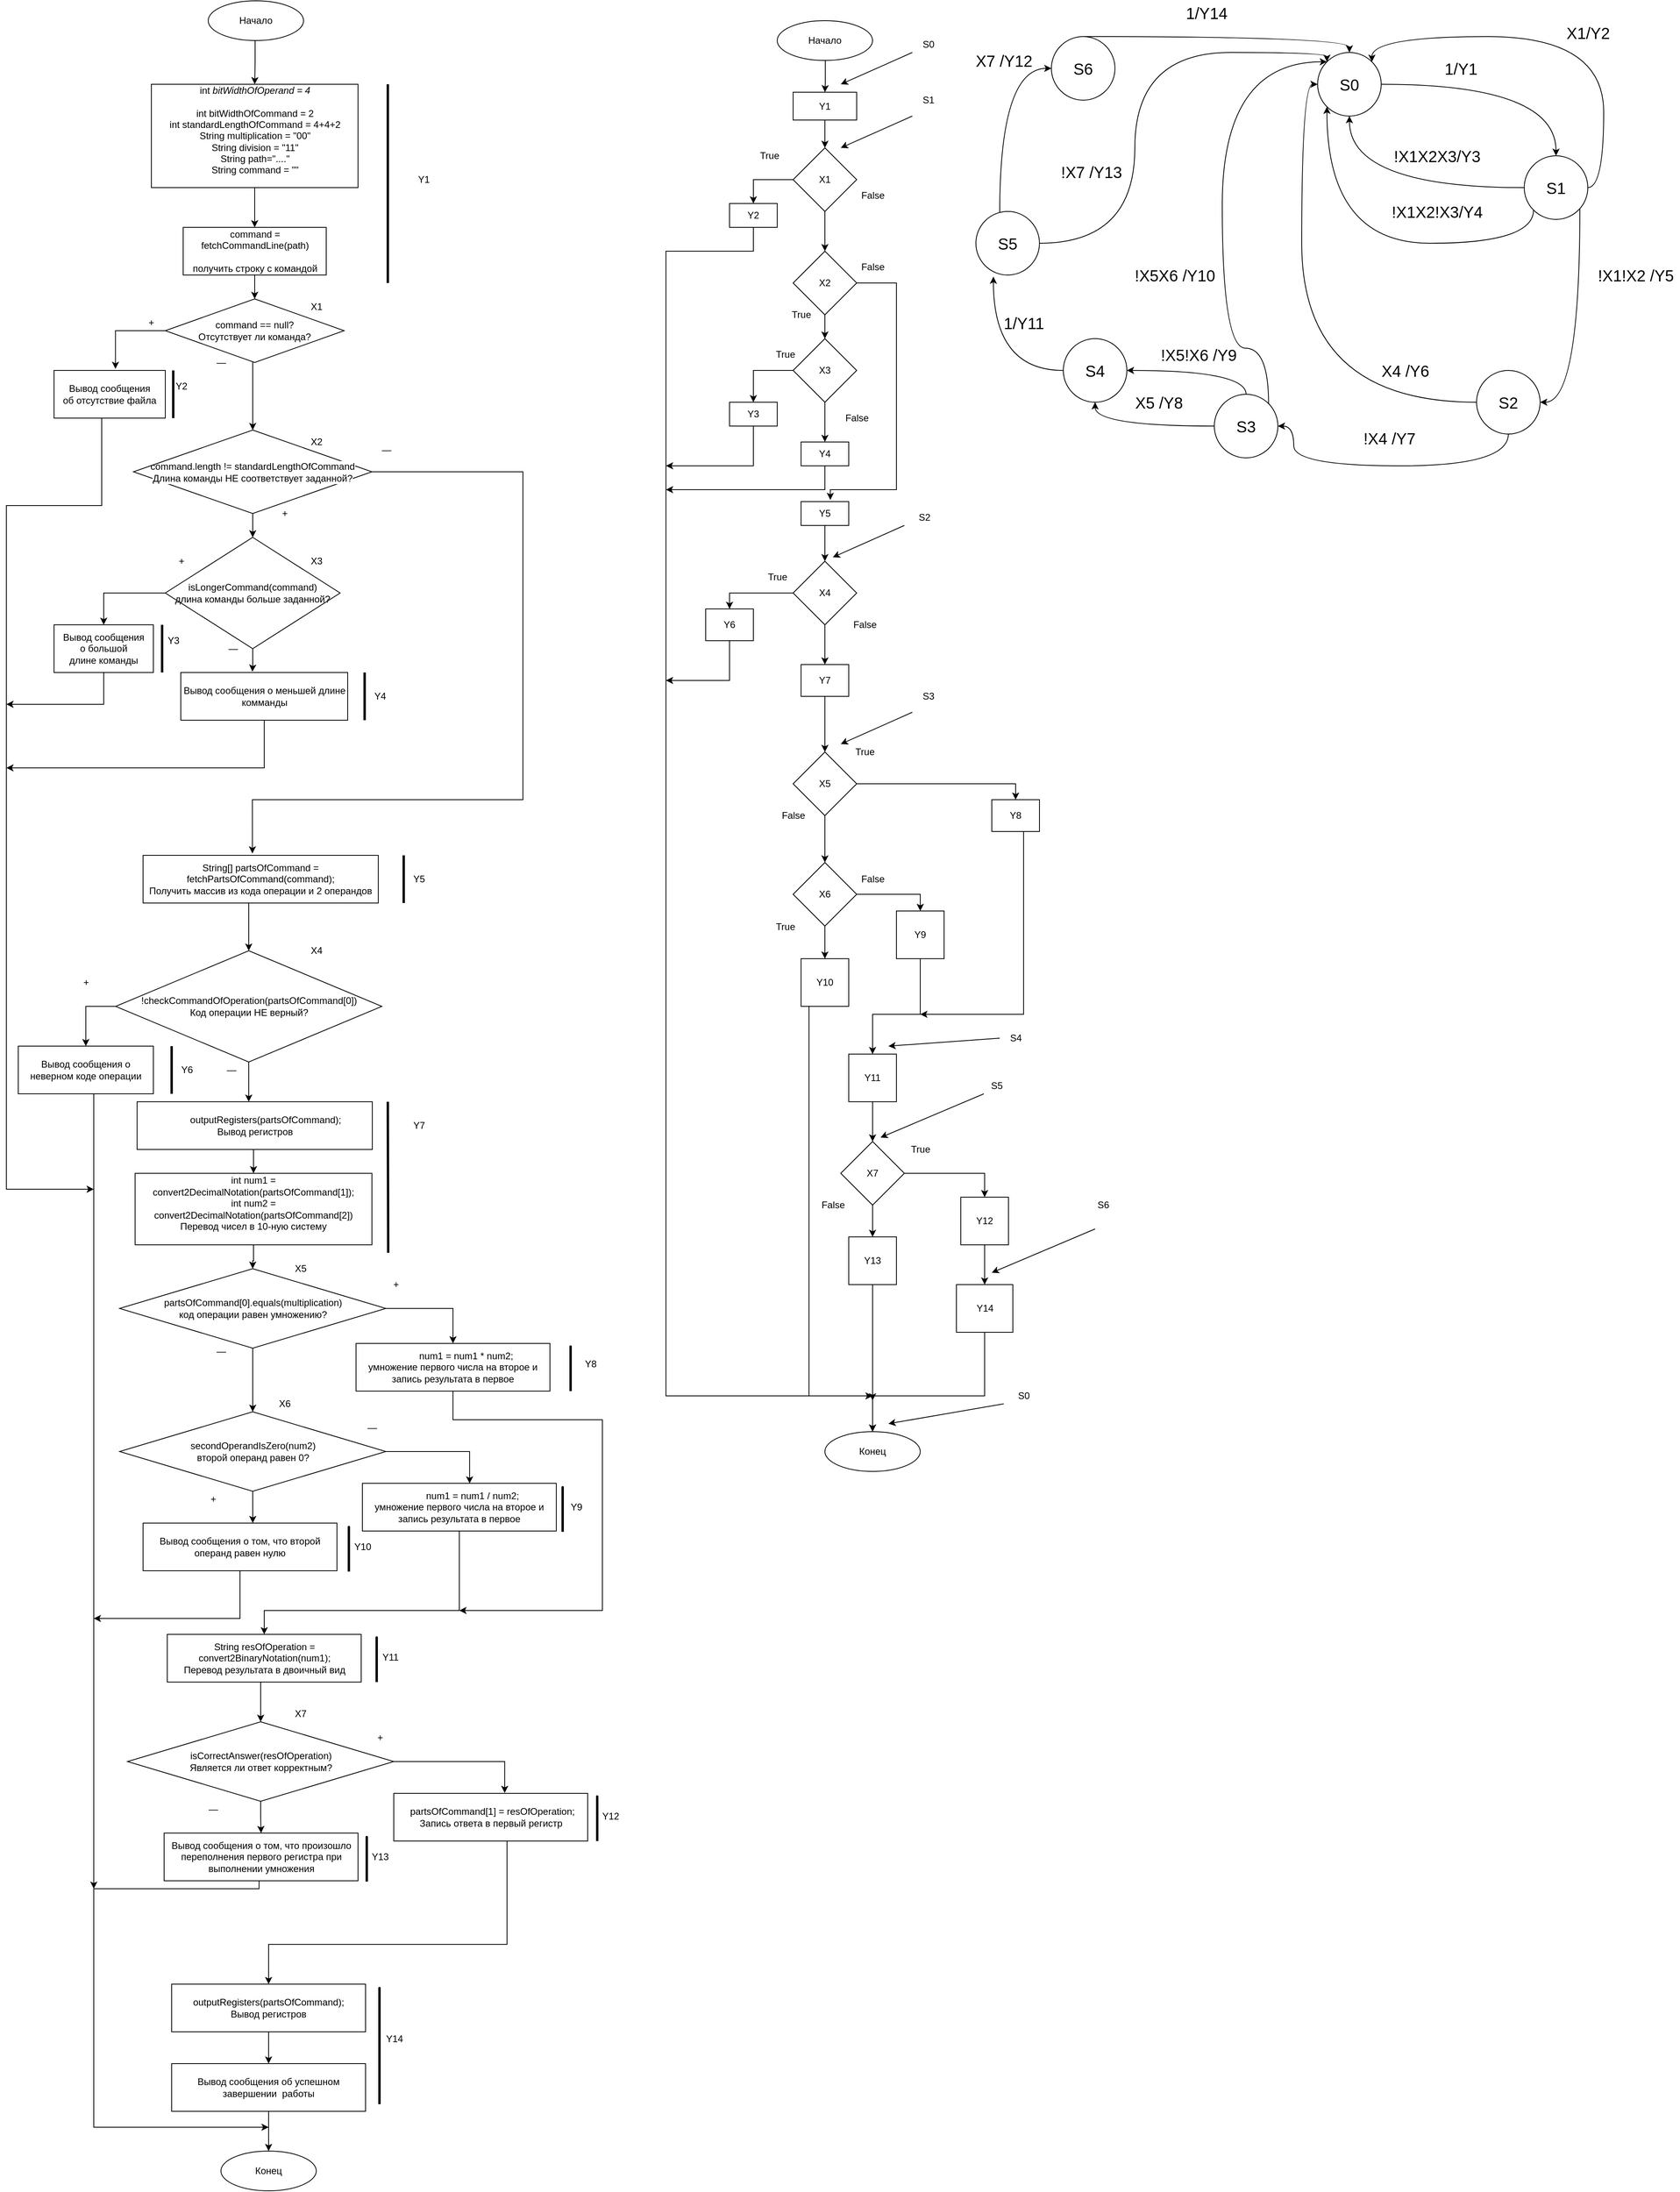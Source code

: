 <mxfile version="13.6.6"><diagram id="wBZqOTSrm-i2hNZXGXtF" name="Page-1"><mxGraphModel dx="1117" dy="617" grid="1" gridSize="10" guides="1" tooltips="1" connect="1" arrows="1" fold="1" page="1" pageScale="1" pageWidth="827" pageHeight="1169" math="0" shadow="0"><root><mxCell id="0"/><mxCell id="1" parent="0"/><mxCell id="xuaeERopEM6SbexC50mk-93" style="edgeStyle=orthogonalEdgeStyle;rounded=0;orthogonalLoop=1;jettySize=auto;html=1;entryX=0.5;entryY=0;entryDx=0;entryDy=0;strokeColor=#000000;" parent="1" source="xuaeERopEM6SbexC50mk-1" target="xuaeERopEM6SbexC50mk-3" edge="1"><mxGeometry relative="1" as="geometry"><Array as="points"><mxPoint x="353" y="83"/><mxPoint x="353" y="83"/></Array></mxGeometry></mxCell><mxCell id="xuaeERopEM6SbexC50mk-1" value="Начало" style="ellipse;whiteSpace=wrap;html=1;" parent="1" vertex="1"><mxGeometry x="294" y="5" width="120" height="50" as="geometry"/></mxCell><mxCell id="xuaeERopEM6SbexC50mk-28" style="edgeStyle=orthogonalEdgeStyle;rounded=0;orthogonalLoop=1;jettySize=auto;html=1;entryX=0.5;entryY=0;entryDx=0;entryDy=0;" parent="1" source="xuaeERopEM6SbexC50mk-3" target="xuaeERopEM6SbexC50mk-4" edge="1"><mxGeometry relative="1" as="geometry"/></mxCell><mxCell id="xuaeERopEM6SbexC50mk-3" value="&lt;span style=&quot;background-color: rgb(255 , 255 , 255)&quot;&gt;int &lt;span style=&quot;font-style: italic&quot;&gt;bitWidthOfOperand = 4&lt;/span&gt;&lt;br&gt;&lt;/span&gt;&lt;div&gt;&lt;span style=&quot;background-color: rgb(255 , 255 , 255)&quot;&gt;&lt;br&gt;&lt;/span&gt;&lt;/div&gt;&lt;div&gt;&lt;span style=&quot;background-color: rgb(255 , 255 , 255)&quot;&gt;int bitWidthOfCommand = 2&lt;/span&gt;&lt;/div&gt;&lt;div&gt;&lt;span style=&quot;background-color: rgb(255 , 255 , 255)&quot;&gt;int standardLengthOfCommand = 4+4+2&lt;/span&gt;&lt;/div&gt;&lt;div&gt;&lt;span style=&quot;background-color: rgb(255 , 255 , 255)&quot;&gt;String multiplication = &quot;00&quot;&lt;/span&gt;&lt;/div&gt;&lt;div&gt;&lt;span style=&quot;background-color: rgb(255 , 255 , 255)&quot;&gt;String division = &quot;11&quot;&lt;/span&gt;&lt;/div&gt;&lt;div&gt;&lt;span style=&quot;background-color: rgb(255 , 255 , 255)&quot;&gt;String path=&quot;....&quot;&lt;br&gt;&lt;/span&gt;&lt;/div&gt;&lt;div&gt;&lt;span style=&quot;background-color: rgb(255 , 255 , 255)&quot;&gt;String command = &quot;&quot;&lt;br&gt;&lt;/span&gt;&lt;/div&gt;&lt;div&gt;&lt;br&gt;&lt;/div&gt;" style="rounded=0;whiteSpace=wrap;html=1;" parent="1" vertex="1"><mxGeometry x="222.5" y="110" width="260" height="130" as="geometry"/></mxCell><mxCell id="xuaeERopEM6SbexC50mk-29" style="edgeStyle=orthogonalEdgeStyle;rounded=0;orthogonalLoop=1;jettySize=auto;html=1;entryX=0.5;entryY=0;entryDx=0;entryDy=0;" parent="1" source="xuaeERopEM6SbexC50mk-4" target="xuaeERopEM6SbexC50mk-5" edge="1"><mxGeometry relative="1" as="geometry"/></mxCell><mxCell id="xuaeERopEM6SbexC50mk-4" value="&lt;div&gt;command = fetchCommandLine(path)&lt;/div&gt;&lt;div&gt;&lt;br&gt;&lt;/div&gt;&lt;div&gt;получить строку с командой&lt;br&gt;&lt;/div&gt;" style="rounded=0;whiteSpace=wrap;html=1;" parent="1" vertex="1"><mxGeometry x="262.5" y="290" width="180" height="60" as="geometry"/></mxCell><mxCell id="xuaeERopEM6SbexC50mk-7" style="edgeStyle=orthogonalEdgeStyle;rounded=0;orthogonalLoop=1;jettySize=auto;html=1;entryX=0.552;entryY=-0.033;entryDx=0;entryDy=0;entryPerimeter=0;" parent="1" source="xuaeERopEM6SbexC50mk-5" target="xuaeERopEM6SbexC50mk-6" edge="1"><mxGeometry relative="1" as="geometry"><Array as="points"><mxPoint x="177" y="420"/></Array></mxGeometry></mxCell><mxCell id="xuaeERopEM6SbexC50mk-11" style="edgeStyle=orthogonalEdgeStyle;rounded=0;orthogonalLoop=1;jettySize=auto;html=1;entryX=0.5;entryY=0;entryDx=0;entryDy=0;" parent="1" source="xuaeERopEM6SbexC50mk-5" target="xuaeERopEM6SbexC50mk-12" edge="1"><mxGeometry relative="1" as="geometry"><mxPoint x="350" y="540" as="targetPoint"/><Array as="points"><mxPoint x="350" y="480"/><mxPoint x="350" y="480"/></Array></mxGeometry></mxCell><mxCell id="xuaeERopEM6SbexC50mk-5" value="&lt;div&gt;command == null?&lt;/div&gt;&lt;div&gt;Отсутствует ли команда?&lt;br&gt;&lt;/div&gt;" style="rhombus;whiteSpace=wrap;html=1;" parent="1" vertex="1"><mxGeometry x="240" y="380" width="225" height="80" as="geometry"/></mxCell><mxCell id="xuaeERopEM6SbexC50mk-85" style="edgeStyle=orthogonalEdgeStyle;rounded=0;orthogonalLoop=1;jettySize=auto;html=1;strokeColor=#000000;" parent="1" source="xuaeERopEM6SbexC50mk-6" edge="1"><mxGeometry relative="1" as="geometry"><mxPoint x="150" y="1500" as="targetPoint"/><Array as="points"><mxPoint x="160" y="640"/><mxPoint x="40" y="640"/></Array></mxGeometry></mxCell><mxCell id="xuaeERopEM6SbexC50mk-6" value="&lt;div&gt;Вывод сообщения &lt;br&gt;&lt;/div&gt;&lt;div&gt;об отсутствие файла&lt;/div&gt;" style="rounded=0;whiteSpace=wrap;html=1;" parent="1" vertex="1"><mxGeometry x="100" y="470" width="140" height="60" as="geometry"/></mxCell><mxCell id="xuaeERopEM6SbexC50mk-9" value="+" style="text;html=1;align=center;verticalAlign=middle;resizable=0;points=[];autosize=1;" parent="1" vertex="1"><mxGeometry x="212" y="400" width="20" height="20" as="geometry"/></mxCell><mxCell id="xuaeERopEM6SbexC50mk-10" value=" —" style="text;html=1;align=center;verticalAlign=middle;resizable=0;points=[];autosize=1;" parent="1" vertex="1"><mxGeometry x="295" y="450" width="30" height="20" as="geometry"/></mxCell><mxCell id="xuaeERopEM6SbexC50mk-14" style="edgeStyle=orthogonalEdgeStyle;rounded=0;orthogonalLoop=1;jettySize=auto;html=1;entryX=0.5;entryY=0;entryDx=0;entryDy=0;" parent="1" source="xuaeERopEM6SbexC50mk-12" target="xuaeERopEM6SbexC50mk-13" edge="1"><mxGeometry relative="1" as="geometry"/></mxCell><mxCell id="xuaeERopEM6SbexC50mk-27" style="edgeStyle=orthogonalEdgeStyle;rounded=0;orthogonalLoop=1;jettySize=auto;html=1;entryX=0.465;entryY=-0.039;entryDx=0;entryDy=0;entryPerimeter=0;" parent="1" source="xuaeERopEM6SbexC50mk-12" target="xuaeERopEM6SbexC50mk-24" edge="1"><mxGeometry relative="1" as="geometry"><mxPoint x="220" y="1080" as="targetPoint"/><Array as="points"><mxPoint x="690" y="598"/><mxPoint x="690" y="1010"/><mxPoint x="350" y="1010"/></Array></mxGeometry></mxCell><mxCell id="xuaeERopEM6SbexC50mk-12" value="&lt;div&gt;command.length != &lt;span style=&quot;background-color: rgb(255 , 255 , 255)&quot;&gt;standardLengthOfCommand&lt;/span&gt;&lt;/div&gt;&lt;div&gt;&lt;span style=&quot;background-color: rgb(255 , 255 , 255)&quot;&gt;Длина команды НЕ &lt;/span&gt;&lt;span style=&quot;background-color: rgb(255 , 255 , 255)&quot;&gt;&lt;span class=&quot;misspell__error misspell__error_type_bold&quot;&gt;соотве&lt;span class=&quot;misspell__error&quot;&gt;тс&lt;/span&gt;твует &lt;/span&gt;заданной?&lt;br&gt;&lt;/span&gt;&lt;/div&gt;" style="rhombus;whiteSpace=wrap;html=1;" parent="1" vertex="1"><mxGeometry x="200" y="545" width="300" height="105" as="geometry"/></mxCell><mxCell id="xuaeERopEM6SbexC50mk-21" style="edgeStyle=orthogonalEdgeStyle;rounded=0;orthogonalLoop=1;jettySize=auto;html=1;entryX=0.429;entryY=-0.017;entryDx=0;entryDy=0;entryPerimeter=0;" parent="1" source="xuaeERopEM6SbexC50mk-13" target="xuaeERopEM6SbexC50mk-20" edge="1"><mxGeometry relative="1" as="geometry"/></mxCell><mxCell id="xuaeERopEM6SbexC50mk-83" style="edgeStyle=orthogonalEdgeStyle;rounded=0;orthogonalLoop=1;jettySize=auto;html=1;entryX=0.5;entryY=0;entryDx=0;entryDy=0;strokeColor=#000000;" parent="1" source="xuaeERopEM6SbexC50mk-13" target="xuaeERopEM6SbexC50mk-18" edge="1"><mxGeometry relative="1" as="geometry"/></mxCell><mxCell id="xuaeERopEM6SbexC50mk-13" value="&lt;div&gt;isLongerCommand(command)&lt;/div&gt;&lt;div&gt;длина команды больше заданной?&lt;br&gt;&lt;/div&gt;" style="rhombus;whiteSpace=wrap;html=1;" parent="1" vertex="1"><mxGeometry x="240" y="680" width="220" height="140" as="geometry"/></mxCell><mxCell id="xuaeERopEM6SbexC50mk-15" value="+" style="text;html=1;align=center;verticalAlign=middle;resizable=0;points=[];autosize=1;" parent="1" vertex="1"><mxGeometry x="380" y="640" width="20" height="20" as="geometry"/></mxCell><mxCell id="xuaeERopEM6SbexC50mk-16" value="+" style="text;html=1;align=center;verticalAlign=middle;resizable=0;points=[];autosize=1;" parent="1" vertex="1"><mxGeometry x="250" y="700" width="20" height="20" as="geometry"/></mxCell><mxCell id="xuaeERopEM6SbexC50mk-17" value=" —" style="text;html=1;align=center;verticalAlign=middle;resizable=0;points=[];autosize=1;" parent="1" vertex="1"><mxGeometry x="502.5" y="560" width="30" height="20" as="geometry"/></mxCell><mxCell id="xuaeERopEM6SbexC50mk-91" style="edgeStyle=orthogonalEdgeStyle;rounded=0;orthogonalLoop=1;jettySize=auto;html=1;strokeColor=#000000;" parent="1" source="xuaeERopEM6SbexC50mk-18" edge="1"><mxGeometry relative="1" as="geometry"><mxPoint x="40" y="890" as="targetPoint"/><Array as="points"><mxPoint x="162" y="890"/></Array></mxGeometry></mxCell><mxCell id="xuaeERopEM6SbexC50mk-18" value="&lt;div&gt;Вывод сообщения &lt;br&gt;&lt;/div&gt;&lt;div&gt;о большой&lt;/div&gt;&lt;div&gt; длине команды&lt;/div&gt;" style="rounded=0;whiteSpace=wrap;html=1;" parent="1" vertex="1"><mxGeometry x="100" y="790" width="125" height="60" as="geometry"/></mxCell><mxCell id="xuaeERopEM6SbexC50mk-90" style="edgeStyle=orthogonalEdgeStyle;rounded=0;orthogonalLoop=1;jettySize=auto;html=1;strokeColor=#000000;" parent="1" source="xuaeERopEM6SbexC50mk-20" edge="1"><mxGeometry relative="1" as="geometry"><mxPoint x="40" y="970" as="targetPoint"/><Array as="points"><mxPoint x="365" y="970"/></Array></mxGeometry></mxCell><mxCell id="xuaeERopEM6SbexC50mk-20" value="Вывод сообщения о меньшей длине комманды" style="rounded=0;whiteSpace=wrap;html=1;" parent="1" vertex="1"><mxGeometry x="259.5" y="850" width="210" height="60" as="geometry"/></mxCell><mxCell id="xuaeERopEM6SbexC50mk-33" style="edgeStyle=orthogonalEdgeStyle;rounded=0;orthogonalLoop=1;jettySize=auto;html=1;entryX=0.5;entryY=0;entryDx=0;entryDy=0;" parent="1" source="xuaeERopEM6SbexC50mk-24" target="xuaeERopEM6SbexC50mk-35" edge="1"><mxGeometry relative="1" as="geometry"><mxPoint x="352" y="1190" as="targetPoint"/><Array as="points"><mxPoint x="345" y="1160"/><mxPoint x="345" y="1160"/></Array></mxGeometry></mxCell><mxCell id="xuaeERopEM6SbexC50mk-24" value="&lt;div&gt;String[] partsOfCommand = fetchPartsOfCommand(command);&lt;/div&gt;&lt;div&gt;Получить массив из кода операции и 2 операндов&lt;br&gt;&lt;/div&gt;" style="rounded=0;whiteSpace=wrap;html=1;" parent="1" vertex="1"><mxGeometry x="212" y="1080" width="296" height="60" as="geometry"/></mxCell><mxCell id="xuaeERopEM6SbexC50mk-26" value=" —" style="text;html=1;align=center;verticalAlign=middle;resizable=0;points=[];autosize=1;" parent="1" vertex="1"><mxGeometry x="310" y="810" width="30" height="20" as="geometry"/></mxCell><mxCell id="xuaeERopEM6SbexC50mk-38" style="edgeStyle=orthogonalEdgeStyle;rounded=0;orthogonalLoop=1;jettySize=auto;html=1;entryX=0.5;entryY=0;entryDx=0;entryDy=0;" parent="1" source="xuaeERopEM6SbexC50mk-35" target="xuaeERopEM6SbexC50mk-37" edge="1"><mxGeometry relative="1" as="geometry"><Array as="points"><mxPoint x="140" y="1270"/></Array></mxGeometry></mxCell><mxCell id="xuaeERopEM6SbexC50mk-41" style="edgeStyle=orthogonalEdgeStyle;rounded=0;orthogonalLoop=1;jettySize=auto;html=1;" parent="1" source="xuaeERopEM6SbexC50mk-35" edge="1"><mxGeometry relative="1" as="geometry"><mxPoint x="345" y="1390" as="targetPoint"/></mxGeometry></mxCell><mxCell id="xuaeERopEM6SbexC50mk-35" value="&lt;div&gt;!checkCommandOfOperation(partsOfCommand[0])&lt;/div&gt;&lt;div&gt;Код операции НЕ верный?&lt;br&gt;&lt;/div&gt;" style="rhombus;whiteSpace=wrap;html=1;" parent="1" vertex="1"><mxGeometry x="177.5" y="1200" width="335" height="140" as="geometry"/></mxCell><mxCell id="xuaeERopEM6SbexC50mk-36" value="+" style="text;html=1;align=center;verticalAlign=middle;resizable=0;points=[];autosize=1;" parent="1" vertex="1"><mxGeometry x="130" y="1230" width="20" height="20" as="geometry"/></mxCell><mxCell id="xuaeERopEM6SbexC50mk-82" style="edgeStyle=orthogonalEdgeStyle;rounded=0;orthogonalLoop=1;jettySize=auto;html=1;" parent="1" source="xuaeERopEM6SbexC50mk-37" edge="1"><mxGeometry relative="1" as="geometry"><mxPoint x="150" y="2380" as="targetPoint"/><Array as="points"><mxPoint x="150" y="1510"/><mxPoint x="150" y="1510"/></Array></mxGeometry></mxCell><mxCell id="xuaeERopEM6SbexC50mk-37" value="&lt;div&gt;Вывод сообщения о &lt;br&gt;&lt;/div&gt;&lt;div&gt;неверном коде операции&lt;/div&gt;" style="rounded=0;whiteSpace=wrap;html=1;" parent="1" vertex="1"><mxGeometry x="55" y="1320" width="170" height="60" as="geometry"/></mxCell><mxCell id="xuaeERopEM6SbexC50mk-42" value=" —" style="text;html=1;align=center;verticalAlign=middle;resizable=0;points=[];autosize=1;" parent="1" vertex="1"><mxGeometry x="307.5" y="1340" width="30" height="20" as="geometry"/></mxCell><mxCell id="xuaeERopEM6SbexC50mk-46" style="edgeStyle=orthogonalEdgeStyle;rounded=0;orthogonalLoop=1;jettySize=auto;html=1;entryX=0.5;entryY=0;entryDx=0;entryDy=0;" parent="1" source="xuaeERopEM6SbexC50mk-43" target="xuaeERopEM6SbexC50mk-45" edge="1"><mxGeometry relative="1" as="geometry"><Array as="points"><mxPoint x="351" y="1460"/><mxPoint x="351" y="1460"/></Array></mxGeometry></mxCell><mxCell id="xuaeERopEM6SbexC50mk-43" value="&lt;div&gt;&amp;nbsp;&amp;nbsp;&amp;nbsp;&amp;nbsp;&amp;nbsp;&amp;nbsp;&amp;nbsp; outputRegisters(partsOfCommand);&lt;/div&gt;&lt;div&gt;Вывод регистров&lt;br&gt;&lt;/div&gt;" style="rounded=0;whiteSpace=wrap;html=1;" parent="1" vertex="1"><mxGeometry x="204.5" y="1390" width="296" height="60" as="geometry"/></mxCell><mxCell id="xuaeERopEM6SbexC50mk-48" style="edgeStyle=orthogonalEdgeStyle;rounded=0;orthogonalLoop=1;jettySize=auto;html=1;entryX=0.5;entryY=0;entryDx=0;entryDy=0;" parent="1" source="xuaeERopEM6SbexC50mk-45" target="xuaeERopEM6SbexC50mk-47" edge="1"><mxGeometry relative="1" as="geometry"/></mxCell><mxCell id="xuaeERopEM6SbexC50mk-45" value="&lt;div&gt;int num1 = convert2DecimalNotation(partsOfCommand[1]);&lt;/div&gt;&lt;div&gt;int num2 = convert2DecimalNotation(partsOfCommand[2])&lt;/div&gt;&lt;div&gt;Перевод чисел в 10-ную систему&lt;br&gt;&lt;/div&gt;&lt;div&gt;&lt;br&gt;&lt;/div&gt;" style="rounded=0;whiteSpace=wrap;html=1;" parent="1" vertex="1"><mxGeometry x="202" y="1480" width="298" height="90" as="geometry"/></mxCell><mxCell id="xuaeERopEM6SbexC50mk-50" style="edgeStyle=orthogonalEdgeStyle;rounded=0;orthogonalLoop=1;jettySize=auto;html=1;entryX=0.5;entryY=0;entryDx=0;entryDy=0;" parent="1" source="xuaeERopEM6SbexC50mk-47" target="xuaeERopEM6SbexC50mk-49" edge="1"><mxGeometry relative="1" as="geometry"><Array as="points"><mxPoint x="350" y="1650"/><mxPoint x="602" y="1650"/></Array></mxGeometry></mxCell><mxCell id="xuaeERopEM6SbexC50mk-54" style="edgeStyle=orthogonalEdgeStyle;rounded=0;orthogonalLoop=1;jettySize=auto;html=1;entryX=0.5;entryY=0;entryDx=0;entryDy=0;" parent="1" source="xuaeERopEM6SbexC50mk-47" target="xuaeERopEM6SbexC50mk-53" edge="1"><mxGeometry relative="1" as="geometry"/></mxCell><mxCell id="xuaeERopEM6SbexC50mk-47" value="&lt;div&gt;partsOfCommand[0].equals(multiplication)&lt;/div&gt;&lt;div&gt;код операции равен умножению?&lt;br&gt;&lt;/div&gt;" style="rhombus;whiteSpace=wrap;html=1;" parent="1" vertex="1"><mxGeometry x="182.5" y="1600" width="335" height="100" as="geometry"/></mxCell><mxCell id="xuaeERopEM6SbexC50mk-81" style="edgeStyle=orthogonalEdgeStyle;rounded=0;orthogonalLoop=1;jettySize=auto;html=1;" parent="1" source="xuaeERopEM6SbexC50mk-49" edge="1"><mxGeometry relative="1" as="geometry"><mxPoint x="610" y="2030" as="targetPoint"/><Array as="points"><mxPoint x="602" y="1790"/><mxPoint x="790" y="1790"/><mxPoint x="790" y="2030"/></Array></mxGeometry></mxCell><mxCell id="xuaeERopEM6SbexC50mk-49" value="&lt;div&gt;&amp;nbsp;&amp;nbsp;&amp;nbsp;&amp;nbsp;&amp;nbsp;&amp;nbsp;&amp;nbsp;&amp;nbsp;&amp;nbsp; num1 = num1 * num2;&lt;/div&gt;&lt;div&gt;умножение первого числа на второе и запись результата в первое&lt;br&gt;&lt;/div&gt;" style="rounded=0;whiteSpace=wrap;html=1;" parent="1" vertex="1"><mxGeometry x="480" y="1694" width="244" height="60" as="geometry"/></mxCell><mxCell id="xuaeERopEM6SbexC50mk-51" value="+" style="text;html=1;align=center;verticalAlign=middle;resizable=0;points=[];autosize=1;" parent="1" vertex="1"><mxGeometry x="520" y="1610" width="20" height="20" as="geometry"/></mxCell><mxCell id="xuaeERopEM6SbexC50mk-52" value=" —" style="text;html=1;align=center;verticalAlign=middle;resizable=0;points=[];autosize=1;" parent="1" vertex="1"><mxGeometry x="295" y="1694" width="30" height="20" as="geometry"/></mxCell><mxCell id="xuaeERopEM6SbexC50mk-58" style="edgeStyle=orthogonalEdgeStyle;rounded=0;orthogonalLoop=1;jettySize=auto;html=1;entryX=0.566;entryY=0;entryDx=0;entryDy=0;entryPerimeter=0;" parent="1" source="xuaeERopEM6SbexC50mk-53" target="xuaeERopEM6SbexC50mk-57" edge="1"><mxGeometry relative="1" as="geometry"/></mxCell><mxCell id="xuaeERopEM6SbexC50mk-60" style="edgeStyle=orthogonalEdgeStyle;rounded=0;orthogonalLoop=1;jettySize=auto;html=1;entryX=0.553;entryY=0.003;entryDx=0;entryDy=0;entryPerimeter=0;" parent="1" source="xuaeERopEM6SbexC50mk-53" target="xuaeERopEM6SbexC50mk-56" edge="1"><mxGeometry relative="1" as="geometry"><Array as="points"><mxPoint x="350" y="1830"/><mxPoint x="623" y="1830"/></Array></mxGeometry></mxCell><mxCell id="xuaeERopEM6SbexC50mk-53" value="&lt;div&gt;secondOperandIsZero(num2)&lt;br&gt;&lt;/div&gt;&lt;div&gt;второй операнд равен 0?&lt;br&gt;&lt;/div&gt;" style="rhombus;whiteSpace=wrap;html=1;" parent="1" vertex="1"><mxGeometry x="182.5" y="1780" width="335" height="100" as="geometry"/></mxCell><mxCell id="xuaeERopEM6SbexC50mk-55" value="+" style="text;html=1;align=center;verticalAlign=middle;resizable=0;points=[];autosize=1;" parent="1" vertex="1"><mxGeometry x="290" y="1880" width="20" height="20" as="geometry"/></mxCell><mxCell id="xuaeERopEM6SbexC50mk-63" style="edgeStyle=orthogonalEdgeStyle;rounded=0;orthogonalLoop=1;jettySize=auto;html=1;entryX=0.5;entryY=0;entryDx=0;entryDy=0;" parent="1" source="xuaeERopEM6SbexC50mk-56" target="xuaeERopEM6SbexC50mk-62" edge="1"><mxGeometry relative="1" as="geometry"><Array as="points"><mxPoint x="610" y="2030"/><mxPoint x="364" y="2030"/></Array></mxGeometry></mxCell><mxCell id="xuaeERopEM6SbexC50mk-56" value="&lt;div&gt;&amp;nbsp;&amp;nbsp;&amp;nbsp;&amp;nbsp;&amp;nbsp;&amp;nbsp;&amp;nbsp;&amp;nbsp;&amp;nbsp; num1 = num1 / num2;&lt;/div&gt;&lt;div&gt;умножение первого числа на второе и запись результата в первое&lt;br&gt;&lt;/div&gt;" style="rounded=0;whiteSpace=wrap;html=1;" parent="1" vertex="1"><mxGeometry x="488" y="1870" width="244" height="60" as="geometry"/></mxCell><mxCell id="xuaeERopEM6SbexC50mk-92" style="edgeStyle=orthogonalEdgeStyle;rounded=0;orthogonalLoop=1;jettySize=auto;html=1;strokeColor=#000000;" parent="1" source="xuaeERopEM6SbexC50mk-57" edge="1"><mxGeometry relative="1" as="geometry"><mxPoint x="150" y="2040" as="targetPoint"/><Array as="points"><mxPoint x="334" y="2040"/></Array></mxGeometry></mxCell><mxCell id="xuaeERopEM6SbexC50mk-57" value="Вывод сообщения о том, что второй операнд равен нулю" style="rounded=0;whiteSpace=wrap;html=1;" parent="1" vertex="1"><mxGeometry x="212" y="1920" width="244" height="60" as="geometry"/></mxCell><mxCell id="xuaeERopEM6SbexC50mk-59" value=" —" style="text;html=1;align=center;verticalAlign=middle;resizable=0;points=[];autosize=1;" parent="1" vertex="1"><mxGeometry x="485" y="1790" width="30" height="20" as="geometry"/></mxCell><mxCell id="xuaeERopEM6SbexC50mk-65" style="edgeStyle=orthogonalEdgeStyle;rounded=0;orthogonalLoop=1;jettySize=auto;html=1;entryX=0.5;entryY=0;entryDx=0;entryDy=0;" parent="1" source="xuaeERopEM6SbexC50mk-62" target="xuaeERopEM6SbexC50mk-64" edge="1"><mxGeometry relative="1" as="geometry"><Array as="points"><mxPoint x="360" y="2130"/><mxPoint x="360" y="2130"/></Array></mxGeometry></mxCell><mxCell id="xuaeERopEM6SbexC50mk-62" value="&lt;div&gt;String resOfOperation = convert2BinaryNotation(num1);&lt;/div&gt;&lt;div&gt;Перевод результата в двоичный вид&lt;br&gt;&lt;/div&gt;" style="rounded=0;whiteSpace=wrap;html=1;" parent="1" vertex="1"><mxGeometry x="242.5" y="2060" width="244" height="60" as="geometry"/></mxCell><mxCell id="xuaeERopEM6SbexC50mk-68" style="edgeStyle=orthogonalEdgeStyle;rounded=0;orthogonalLoop=1;jettySize=auto;html=1;entryX=0.572;entryY=-0.009;entryDx=0;entryDy=0;entryPerimeter=0;" parent="1" source="xuaeERopEM6SbexC50mk-64" target="xuaeERopEM6SbexC50mk-67" edge="1"><mxGeometry relative="1" as="geometry"><Array as="points"><mxPoint x="360" y="2220"/><mxPoint x="667" y="2220"/></Array></mxGeometry></mxCell><mxCell id="xuaeERopEM6SbexC50mk-71" style="edgeStyle=orthogonalEdgeStyle;rounded=0;orthogonalLoop=1;jettySize=auto;html=1;entryX=0.5;entryY=0;entryDx=0;entryDy=0;" parent="1" source="xuaeERopEM6SbexC50mk-64" target="xuaeERopEM6SbexC50mk-69" edge="1"><mxGeometry relative="1" as="geometry"/></mxCell><mxCell id="xuaeERopEM6SbexC50mk-64" value="&lt;div&gt;isCorrectAnswer(resOfOperation)&lt;/div&gt;&lt;div&gt;Является ли ответ корректным?&lt;br&gt;&lt;/div&gt;" style="rhombus;whiteSpace=wrap;html=1;" parent="1" vertex="1"><mxGeometry x="192.5" y="2170" width="335" height="100" as="geometry"/></mxCell><mxCell id="xuaeERopEM6SbexC50mk-66" value="+" style="text;html=1;align=center;verticalAlign=middle;resizable=0;points=[];autosize=1;" parent="1" vertex="1"><mxGeometry x="500" y="2180" width="20" height="20" as="geometry"/></mxCell><mxCell id="xuaeERopEM6SbexC50mk-74" style="edgeStyle=orthogonalEdgeStyle;rounded=0;orthogonalLoop=1;jettySize=auto;html=1;entryX=0.5;entryY=0;entryDx=0;entryDy=0;" parent="1" source="xuaeERopEM6SbexC50mk-67" target="xuaeERopEM6SbexC50mk-73" edge="1"><mxGeometry relative="1" as="geometry"><Array as="points"><mxPoint x="670" y="2450"/><mxPoint x="370" y="2450"/></Array></mxGeometry></mxCell><mxCell id="xuaeERopEM6SbexC50mk-67" value="&lt;div&gt;&amp;nbsp;partsOfCommand[1] = resOfOperation;&lt;/div&gt;&lt;div&gt;Запись ответа в первый регистр&lt;br&gt;&lt;/div&gt;" style="rounded=0;whiteSpace=wrap;html=1;" parent="1" vertex="1"><mxGeometry x="527.5" y="2260" width="244" height="60" as="geometry"/></mxCell><mxCell id="xuaeERopEM6SbexC50mk-79" style="edgeStyle=orthogonalEdgeStyle;rounded=0;orthogonalLoop=1;jettySize=auto;html=1;" parent="1" source="xuaeERopEM6SbexC50mk-69" edge="1"><mxGeometry relative="1" as="geometry"><mxPoint x="370" y="2680" as="targetPoint"/><Array as="points"><mxPoint x="358" y="2380"/><mxPoint x="150" y="2380"/><mxPoint x="150" y="2680"/></Array></mxGeometry></mxCell><mxCell id="xuaeERopEM6SbexC50mk-69" value="Вывод сообщения о том, что произошло переполнения первого регистра при выполнении умножения" style="rounded=0;whiteSpace=wrap;html=1;" parent="1" vertex="1"><mxGeometry x="238.5" y="2310" width="244" height="60" as="geometry"/></mxCell><mxCell id="xuaeERopEM6SbexC50mk-70" value=" —" style="text;html=1;align=center;verticalAlign=middle;resizable=0;points=[];autosize=1;" parent="1" vertex="1"><mxGeometry x="285" y="2270" width="30" height="20" as="geometry"/></mxCell><mxCell id="xuaeERopEM6SbexC50mk-89" style="edgeStyle=orthogonalEdgeStyle;rounded=0;orthogonalLoop=1;jettySize=auto;html=1;entryX=0.5;entryY=0;entryDx=0;entryDy=0;strokeColor=#000000;" parent="1" source="xuaeERopEM6SbexC50mk-73" target="xuaeERopEM6SbexC50mk-75" edge="1"><mxGeometry relative="1" as="geometry"/></mxCell><mxCell id="xuaeERopEM6SbexC50mk-73" value="&lt;div&gt;outputRegisters(partsOfCommand);&lt;/div&gt;&lt;div&gt;Вывод регистров&lt;br&gt;&lt;/div&gt;" style="rounded=0;whiteSpace=wrap;html=1;" parent="1" vertex="1"><mxGeometry x="248" y="2500" width="244" height="60" as="geometry"/></mxCell><mxCell id="xuaeERopEM6SbexC50mk-77" style="edgeStyle=orthogonalEdgeStyle;rounded=0;orthogonalLoop=1;jettySize=auto;html=1;entryX=0.5;entryY=0;entryDx=0;entryDy=0;" parent="1" source="xuaeERopEM6SbexC50mk-75" target="xuaeERopEM6SbexC50mk-76" edge="1"><mxGeometry relative="1" as="geometry"><Array as="points"><mxPoint x="370" y="2710"/></Array></mxGeometry></mxCell><mxCell id="xuaeERopEM6SbexC50mk-75" value="Вывод сообщения об успешном завершении&amp;nbsp; работы" style="rounded=0;whiteSpace=wrap;html=1;" parent="1" vertex="1"><mxGeometry x="248" y="2600" width="244" height="60" as="geometry"/></mxCell><mxCell id="xuaeERopEM6SbexC50mk-76" value="Конец" style="ellipse;whiteSpace=wrap;html=1;" parent="1" vertex="1"><mxGeometry x="310" y="2710" width="120" height="50" as="geometry"/></mxCell><mxCell id="xuaeERopEM6SbexC50mk-96" value="" style="endArrow=none;html=1;strokeColor=#000000;strokeWidth=3;" parent="1" edge="1"><mxGeometry width="50" height="50" relative="1" as="geometry"><mxPoint x="520" y="360" as="sourcePoint"/><mxPoint x="520" y="110" as="targetPoint"/></mxGeometry></mxCell><mxCell id="xuaeERopEM6SbexC50mk-97" value="Y1" style="text;html=1;align=center;verticalAlign=middle;resizable=0;points=[];autosize=1;" parent="1" vertex="1"><mxGeometry x="550" y="220" width="30" height="20" as="geometry"/></mxCell><mxCell id="xuaeERopEM6SbexC50mk-98" value="X1" style="text;html=1;align=center;verticalAlign=middle;resizable=0;points=[];autosize=1;" parent="1" vertex="1"><mxGeometry x="415" y="380" width="30" height="20" as="geometry"/></mxCell><mxCell id="xuaeERopEM6SbexC50mk-99" value="" style="endArrow=none;html=1;strokeColor=#000000;strokeWidth=3;" parent="1" edge="1"><mxGeometry width="50" height="50" relative="1" as="geometry"><mxPoint x="250" y="530" as="sourcePoint"/><mxPoint x="250" y="470" as="targetPoint"/><Array as="points"><mxPoint x="250" y="480"/></Array></mxGeometry></mxCell><mxCell id="xuaeERopEM6SbexC50mk-100" value="Y2" style="text;html=1;align=center;verticalAlign=middle;resizable=0;points=[];autosize=1;" parent="1" vertex="1"><mxGeometry x="245" y="480" width="30" height="20" as="geometry"/></mxCell><mxCell id="xuaeERopEM6SbexC50mk-101" value="X2" style="text;html=1;align=center;verticalAlign=middle;resizable=0;points=[];autosize=1;" parent="1" vertex="1"><mxGeometry x="415" y="550" width="30" height="20" as="geometry"/></mxCell><mxCell id="xuaeERopEM6SbexC50mk-102" value="X3" style="text;html=1;align=center;verticalAlign=middle;resizable=0;points=[];autosize=1;" parent="1" vertex="1"><mxGeometry x="415" y="700" width="30" height="20" as="geometry"/></mxCell><mxCell id="xuaeERopEM6SbexC50mk-103" value="X4" style="text;html=1;align=center;verticalAlign=middle;resizable=0;points=[];autosize=1;" parent="1" vertex="1"><mxGeometry x="415" y="1190" width="30" height="20" as="geometry"/></mxCell><mxCell id="xuaeERopEM6SbexC50mk-104" value="X5" style="text;html=1;align=center;verticalAlign=middle;resizable=0;points=[];autosize=1;" parent="1" vertex="1"><mxGeometry x="395" y="1590" width="30" height="20" as="geometry"/></mxCell><mxCell id="xuaeERopEM6SbexC50mk-105" value="X6" style="text;html=1;align=center;verticalAlign=middle;resizable=0;points=[];autosize=1;" parent="1" vertex="1"><mxGeometry x="375" y="1760" width="30" height="20" as="geometry"/></mxCell><mxCell id="xuaeERopEM6SbexC50mk-106" value="X7" style="text;html=1;align=center;verticalAlign=middle;resizable=0;points=[];autosize=1;" parent="1" vertex="1"><mxGeometry x="395" y="2150" width="30" height="20" as="geometry"/></mxCell><mxCell id="xuaeERopEM6SbexC50mk-107" value="" style="endArrow=none;html=1;strokeColor=#000000;strokeWidth=3;" parent="1" edge="1"><mxGeometry width="50" height="50" relative="1" as="geometry"><mxPoint x="236" y="850" as="sourcePoint"/><mxPoint x="236" y="790" as="targetPoint"/><Array as="points"><mxPoint x="236" y="800"/></Array></mxGeometry></mxCell><mxCell id="xuaeERopEM6SbexC50mk-108" value="Y3" style="text;html=1;align=center;verticalAlign=middle;resizable=0;points=[];autosize=1;" parent="1" vertex="1"><mxGeometry x="235" y="800" width="30" height="20" as="geometry"/></mxCell><mxCell id="xuaeERopEM6SbexC50mk-109" value="" style="endArrow=none;html=1;strokeColor=#000000;strokeWidth=3;" parent="1" edge="1"><mxGeometry width="50" height="50" relative="1" as="geometry"><mxPoint x="490.82" y="910" as="sourcePoint"/><mxPoint x="490.82" y="850" as="targetPoint"/><Array as="points"><mxPoint x="490.82" y="860"/></Array></mxGeometry></mxCell><mxCell id="xuaeERopEM6SbexC50mk-110" value="Y4" style="text;html=1;align=center;verticalAlign=middle;resizable=0;points=[];autosize=1;" parent="1" vertex="1"><mxGeometry x="495" y="870" width="30" height="20" as="geometry"/></mxCell><mxCell id="xuaeERopEM6SbexC50mk-111" value="" style="endArrow=none;html=1;strokeColor=#000000;strokeWidth=3;" parent="1" edge="1"><mxGeometry width="50" height="50" relative="1" as="geometry"><mxPoint x="540.0" y="1140" as="sourcePoint"/><mxPoint x="540.0" y="1080" as="targetPoint"/><Array as="points"><mxPoint x="540" y="1090"/></Array></mxGeometry></mxCell><mxCell id="xuaeERopEM6SbexC50mk-112" value="Y5" style="text;html=1;align=center;verticalAlign=middle;resizable=0;points=[];autosize=1;" parent="1" vertex="1"><mxGeometry x="544.18" y="1100" width="30" height="20" as="geometry"/></mxCell><mxCell id="xuaeERopEM6SbexC50mk-113" value="" style="endArrow=none;html=1;strokeColor=#000000;strokeWidth=3;" parent="1" edge="1"><mxGeometry width="50" height="50" relative="1" as="geometry"><mxPoint x="248" y="1380" as="sourcePoint"/><mxPoint x="248" y="1320" as="targetPoint"/><Array as="points"><mxPoint x="248" y="1330"/></Array></mxGeometry></mxCell><mxCell id="xuaeERopEM6SbexC50mk-114" value="Y6" style="text;html=1;align=center;verticalAlign=middle;resizable=0;points=[];autosize=1;" parent="1" vertex="1"><mxGeometry x="252.18" y="1340" width="30" height="20" as="geometry"/></mxCell><mxCell id="xuaeERopEM6SbexC50mk-115" value="" style="endArrow=none;html=1;strokeColor=#000000;strokeWidth=3;" parent="1" edge="1"><mxGeometry width="50" height="50" relative="1" as="geometry"><mxPoint x="520.5" y="1580" as="sourcePoint"/><mxPoint x="520" y="1390" as="targetPoint"/><Array as="points"><mxPoint x="520" y="1400"/></Array></mxGeometry></mxCell><mxCell id="xuaeERopEM6SbexC50mk-116" value="Y7" style="text;html=1;align=center;verticalAlign=middle;resizable=0;points=[];autosize=1;" parent="1" vertex="1"><mxGeometry x="544.18" y="1410" width="30" height="20" as="geometry"/></mxCell><mxCell id="xuaeERopEM6SbexC50mk-118" value="" style="endArrow=none;html=1;strokeColor=#000000;strokeWidth=3;" parent="1" edge="1"><mxGeometry width="50" height="50" relative="1" as="geometry"><mxPoint x="750" y="1754" as="sourcePoint"/><mxPoint x="750" y="1753" as="targetPoint"/><Array as="points"><mxPoint x="750" y="1693"/></Array></mxGeometry></mxCell><mxCell id="xuaeERopEM6SbexC50mk-119" value="Y8" style="text;html=1;align=center;verticalAlign=middle;resizable=0;points=[];autosize=1;" parent="1" vertex="1"><mxGeometry x="760" y="1710" width="30" height="20" as="geometry"/></mxCell><mxCell id="xuaeERopEM6SbexC50mk-120" value="" style="endArrow=none;html=1;strokeColor=#000000;strokeWidth=3;" parent="1" edge="1"><mxGeometry width="50" height="50" relative="1" as="geometry"><mxPoint x="740" y="1931" as="sourcePoint"/><mxPoint x="740" y="1930" as="targetPoint"/><Array as="points"><mxPoint x="740" y="1870"/></Array></mxGeometry></mxCell><mxCell id="xuaeERopEM6SbexC50mk-121" value="Y9" style="text;html=1;align=center;verticalAlign=middle;resizable=0;points=[];autosize=1;" parent="1" vertex="1"><mxGeometry x="741.5" y="1890" width="30" height="20" as="geometry"/></mxCell><mxCell id="xuaeERopEM6SbexC50mk-122" value="" style="endArrow=none;html=1;strokeColor=#000000;strokeWidth=3;" parent="1" edge="1"><mxGeometry width="50" height="50" relative="1" as="geometry"><mxPoint x="471" y="1981" as="sourcePoint"/><mxPoint x="471" y="1980.0" as="targetPoint"/><Array as="points"><mxPoint x="471" y="1920"/></Array></mxGeometry></mxCell><mxCell id="xuaeERopEM6SbexC50mk-123" value="Y10" style="text;html=1;align=center;verticalAlign=middle;resizable=0;points=[];autosize=1;" parent="1" vertex="1"><mxGeometry x="467.5" y="1940" width="40" height="20" as="geometry"/></mxCell><mxCell id="xuaeERopEM6SbexC50mk-127" value="" style="endArrow=none;html=1;strokeColor=#000000;strokeWidth=3;" parent="1" edge="1"><mxGeometry width="50" height="50" relative="1" as="geometry"><mxPoint x="506" y="2120" as="sourcePoint"/><mxPoint x="506" y="2119.0" as="targetPoint"/><Array as="points"><mxPoint x="506" y="2059"/></Array></mxGeometry></mxCell><mxCell id="xuaeERopEM6SbexC50mk-128" value="Y11" style="text;html=1;align=center;verticalAlign=middle;resizable=0;points=[];autosize=1;" parent="1" vertex="1"><mxGeometry x="502.5" y="2079" width="40" height="20" as="geometry"/></mxCell><mxCell id="xuaeERopEM6SbexC50mk-129" value="" style="endArrow=none;html=1;strokeColor=#000000;strokeWidth=3;" parent="1" edge="1"><mxGeometry width="50" height="50" relative="1" as="geometry"><mxPoint x="783.5" y="2320.0" as="sourcePoint"/><mxPoint x="783.5" y="2319.0" as="targetPoint"/><Array as="points"><mxPoint x="783.5" y="2259"/></Array></mxGeometry></mxCell><mxCell id="xuaeERopEM6SbexC50mk-130" value="Y12" style="text;html=1;align=center;verticalAlign=middle;resizable=0;points=[];autosize=1;" parent="1" vertex="1"><mxGeometry x="780" y="2279" width="40" height="20" as="geometry"/></mxCell><mxCell id="xuaeERopEM6SbexC50mk-131" value="" style="endArrow=none;html=1;strokeColor=#000000;strokeWidth=3;" parent="1" edge="1"><mxGeometry width="50" height="50" relative="1" as="geometry"><mxPoint x="493.5" y="2371.0" as="sourcePoint"/><mxPoint x="493.5" y="2370.0" as="targetPoint"/><Array as="points"><mxPoint x="493.5" y="2310"/></Array></mxGeometry></mxCell><mxCell id="xuaeERopEM6SbexC50mk-132" value="Y13" style="text;html=1;align=center;verticalAlign=middle;resizable=0;points=[];autosize=1;" parent="1" vertex="1"><mxGeometry x="490" y="2330" width="40" height="20" as="geometry"/></mxCell><mxCell id="xuaeERopEM6SbexC50mk-133" value="" style="endArrow=none;html=1;strokeColor=#000000;strokeWidth=3;" parent="1" edge="1"><mxGeometry width="50" height="50" relative="1" as="geometry"><mxPoint x="509.5" y="2561.0" as="sourcePoint"/><mxPoint x="509.5" y="2651" as="targetPoint"/><Array as="points"><mxPoint x="509.5" y="2500"/></Array></mxGeometry></mxCell><mxCell id="xuaeERopEM6SbexC50mk-134" value="Y14" style="text;html=1;align=center;verticalAlign=middle;resizable=0;points=[];autosize=1;" parent="1" vertex="1"><mxGeometry x="507.5" y="2559" width="40" height="20" as="geometry"/></mxCell><mxCell id="xuaeERopEM6SbexC50mk-135" style="edgeStyle=orthogonalEdgeStyle;rounded=0;orthogonalLoop=1;jettySize=auto;html=1;entryX=0.5;entryY=0;entryDx=0;entryDy=0;strokeColor=#000000;" parent="1" target="xuaeERopEM6SbexC50mk-137" edge="1"><mxGeometry relative="1" as="geometry"><mxPoint x="1071.5" y="80" as="sourcePoint"/><Array as="points"><mxPoint x="1070.5" y="108"/><mxPoint x="1070.5" y="108"/></Array></mxGeometry></mxCell><mxCell id="xuaeERopEM6SbexC50mk-144" style="edgeStyle=orthogonalEdgeStyle;rounded=0;orthogonalLoop=1;jettySize=auto;html=1;entryX=0.5;entryY=0;entryDx=0;entryDy=0;strokeColor=#000000;strokeWidth=1;" parent="1" source="xuaeERopEM6SbexC50mk-137" target="xuaeERopEM6SbexC50mk-142" edge="1"><mxGeometry relative="1" as="geometry"/></mxCell><mxCell id="xuaeERopEM6SbexC50mk-137" value="Y1" style="rounded=0;whiteSpace=wrap;html=1;" parent="1" vertex="1"><mxGeometry x="1030" y="120" width="80" height="35" as="geometry"/></mxCell><mxCell id="xuaeERopEM6SbexC50mk-141" value="Начало" style="ellipse;whiteSpace=wrap;html=1;" parent="1" vertex="1"><mxGeometry x="1010" y="30" width="120" height="50" as="geometry"/></mxCell><mxCell id="xuaeERopEM6SbexC50mk-147" style="edgeStyle=orthogonalEdgeStyle;rounded=0;orthogonalLoop=1;jettySize=auto;html=1;entryX=0.5;entryY=0;entryDx=0;entryDy=0;strokeColor=#000000;strokeWidth=1;" parent="1" source="xuaeERopEM6SbexC50mk-142" target="xuaeERopEM6SbexC50mk-146" edge="1"><mxGeometry relative="1" as="geometry"/></mxCell><mxCell id="xuaeERopEM6SbexC50mk-151" style="edgeStyle=orthogonalEdgeStyle;rounded=0;orthogonalLoop=1;jettySize=auto;html=1;entryX=0.5;entryY=0;entryDx=0;entryDy=0;strokeColor=#000000;strokeWidth=1;" parent="1" source="xuaeERopEM6SbexC50mk-142" target="xuaeERopEM6SbexC50mk-149" edge="1"><mxGeometry relative="1" as="geometry"/></mxCell><mxCell id="xuaeERopEM6SbexC50mk-142" value="X1" style="rhombus;whiteSpace=wrap;html=1;" parent="1" vertex="1"><mxGeometry x="1030" y="190" width="80" height="80" as="geometry"/></mxCell><mxCell id="xuaeERopEM6SbexC50mk-145" value="True" style="text;html=1;align=center;verticalAlign=middle;resizable=0;points=[];autosize=1;" parent="1" vertex="1"><mxGeometry x="980" y="190" width="40" height="20" as="geometry"/></mxCell><mxCell id="xuaeERopEM6SbexC50mk-207" style="edgeStyle=orthogonalEdgeStyle;rounded=0;orthogonalLoop=1;jettySize=auto;html=1;strokeColor=#000000;strokeWidth=1;" parent="1" source="xuaeERopEM6SbexC50mk-146" edge="1"><mxGeometry relative="1" as="geometry"><mxPoint x="1130" y="1765.714" as="targetPoint"/><Array as="points"><mxPoint x="980" y="320"/><mxPoint x="870" y="320"/><mxPoint x="870" y="1760"/><mxPoint x="1130" y="1760"/></Array></mxGeometry></mxCell><mxCell id="xuaeERopEM6SbexC50mk-146" value="Y2" style="rounded=0;whiteSpace=wrap;html=1;strokeColor=#000000;" parent="1" vertex="1"><mxGeometry x="950" y="260" width="60" height="30" as="geometry"/></mxCell><mxCell id="xuaeERopEM6SbexC50mk-148" value="False" style="text;html=1;align=center;verticalAlign=middle;resizable=0;points=[];autosize=1;" parent="1" vertex="1"><mxGeometry x="1110" y="240" width="40" height="20" as="geometry"/></mxCell><mxCell id="xuaeERopEM6SbexC50mk-157" style="edgeStyle=orthogonalEdgeStyle;rounded=0;orthogonalLoop=1;jettySize=auto;html=1;entryX=0.5;entryY=0;entryDx=0;entryDy=0;strokeColor=#000000;strokeWidth=1;" parent="1" source="xuaeERopEM6SbexC50mk-149" target="xuaeERopEM6SbexC50mk-154" edge="1"><mxGeometry relative="1" as="geometry"/></mxCell><mxCell id="xuaeERopEM6SbexC50mk-166" style="edgeStyle=orthogonalEdgeStyle;rounded=0;orthogonalLoop=1;jettySize=auto;html=1;strokeColor=#000000;strokeWidth=1;entryX=0.614;entryY=-0.071;entryDx=0;entryDy=0;entryPerimeter=0;" parent="1" source="xuaeERopEM6SbexC50mk-149" target="xuaeERopEM6SbexC50mk-164" edge="1"><mxGeometry relative="1" as="geometry"><mxPoint x="1080" y="620" as="targetPoint"/><Array as="points"><mxPoint x="1160" y="360"/><mxPoint x="1160" y="620"/><mxPoint x="1077" y="620"/></Array></mxGeometry></mxCell><mxCell id="xuaeERopEM6SbexC50mk-149" value="X2" style="rhombus;whiteSpace=wrap;html=1;" parent="1" vertex="1"><mxGeometry x="1030" y="320" width="80" height="80" as="geometry"/></mxCell><mxCell id="xuaeERopEM6SbexC50mk-152" value="False" style="text;html=1;align=center;verticalAlign=middle;resizable=0;points=[];autosize=1;" parent="1" vertex="1"><mxGeometry x="1110" y="330" width="40" height="20" as="geometry"/></mxCell><mxCell id="xuaeERopEM6SbexC50mk-161" style="edgeStyle=orthogonalEdgeStyle;rounded=0;orthogonalLoop=1;jettySize=auto;html=1;entryX=0.5;entryY=0;entryDx=0;entryDy=0;strokeColor=#000000;strokeWidth=1;" parent="1" source="xuaeERopEM6SbexC50mk-154" target="xuaeERopEM6SbexC50mk-159" edge="1"><mxGeometry relative="1" as="geometry"/></mxCell><mxCell id="xuaeERopEM6SbexC50mk-163" style="edgeStyle=orthogonalEdgeStyle;rounded=0;orthogonalLoop=1;jettySize=auto;html=1;entryX=0.5;entryY=0;entryDx=0;entryDy=0;strokeColor=#000000;strokeWidth=1;" parent="1" source="xuaeERopEM6SbexC50mk-154" target="xuaeERopEM6SbexC50mk-162" edge="1"><mxGeometry relative="1" as="geometry"/></mxCell><mxCell id="xuaeERopEM6SbexC50mk-154" value="X3" style="rhombus;whiteSpace=wrap;html=1;" parent="1" vertex="1"><mxGeometry x="1030" y="430" width="80" height="80" as="geometry"/></mxCell><mxCell id="xuaeERopEM6SbexC50mk-155" value="True" style="text;html=1;align=center;verticalAlign=middle;resizable=0;points=[];autosize=1;" parent="1" vertex="1"><mxGeometry x="1020" y="390" width="40" height="20" as="geometry"/></mxCell><mxCell id="xuaeERopEM6SbexC50mk-156" value="False" style="text;html=1;align=center;verticalAlign=middle;resizable=0;points=[];autosize=1;" parent="1" vertex="1"><mxGeometry x="1090" y="520" width="40" height="20" as="geometry"/></mxCell><mxCell id="xuaeERopEM6SbexC50mk-158" value="True" style="text;html=1;align=center;verticalAlign=middle;resizable=0;points=[];autosize=1;" parent="1" vertex="1"><mxGeometry x="1000" y="440" width="40" height="20" as="geometry"/></mxCell><mxCell id="xuaeERopEM6SbexC50mk-209" style="edgeStyle=orthogonalEdgeStyle;rounded=0;orthogonalLoop=1;jettySize=auto;html=1;strokeColor=#000000;strokeWidth=1;" parent="1" source="xuaeERopEM6SbexC50mk-159" edge="1"><mxGeometry relative="1" as="geometry"><mxPoint x="870" y="590" as="targetPoint"/><Array as="points"><mxPoint x="980" y="590"/></Array></mxGeometry></mxCell><mxCell id="xuaeERopEM6SbexC50mk-159" value="Y3" style="rounded=0;whiteSpace=wrap;html=1;strokeColor=#000000;" parent="1" vertex="1"><mxGeometry x="950" y="510" width="60" height="30" as="geometry"/></mxCell><mxCell id="xuaeERopEM6SbexC50mk-216" style="edgeStyle=orthogonalEdgeStyle;rounded=0;orthogonalLoop=1;jettySize=auto;html=1;strokeColor=#000000;strokeWidth=1;" parent="1" source="xuaeERopEM6SbexC50mk-162" edge="1"><mxGeometry relative="1" as="geometry"><mxPoint x="870" y="620" as="targetPoint"/><Array as="points"><mxPoint x="1070" y="620"/></Array></mxGeometry></mxCell><mxCell id="xuaeERopEM6SbexC50mk-162" value="Y4" style="rounded=0;whiteSpace=wrap;html=1;strokeColor=#000000;" parent="1" vertex="1"><mxGeometry x="1040" y="560" width="60" height="30" as="geometry"/></mxCell><mxCell id="xuaeERopEM6SbexC50mk-168" style="edgeStyle=orthogonalEdgeStyle;rounded=0;orthogonalLoop=1;jettySize=auto;html=1;entryX=0.5;entryY=0;entryDx=0;entryDy=0;strokeColor=#000000;strokeWidth=1;" parent="1" source="xuaeERopEM6SbexC50mk-164" target="xuaeERopEM6SbexC50mk-167" edge="1"><mxGeometry relative="1" as="geometry"/></mxCell><mxCell id="xuaeERopEM6SbexC50mk-164" value="Y5" style="rounded=0;whiteSpace=wrap;html=1;strokeColor=#000000;" parent="1" vertex="1"><mxGeometry x="1040" y="635" width="60" height="30" as="geometry"/></mxCell><mxCell id="xuaeERopEM6SbexC50mk-171" style="edgeStyle=orthogonalEdgeStyle;rounded=0;orthogonalLoop=1;jettySize=auto;html=1;entryX=0.5;entryY=0;entryDx=0;entryDy=0;strokeColor=#000000;strokeWidth=1;" parent="1" source="xuaeERopEM6SbexC50mk-167" target="xuaeERopEM6SbexC50mk-170" edge="1"><mxGeometry relative="1" as="geometry"/></mxCell><mxCell id="xuaeERopEM6SbexC50mk-174" style="edgeStyle=orthogonalEdgeStyle;rounded=0;orthogonalLoop=1;jettySize=auto;html=1;entryX=0.5;entryY=0;entryDx=0;entryDy=0;strokeColor=#000000;strokeWidth=1;" parent="1" source="xuaeERopEM6SbexC50mk-167" target="xuaeERopEM6SbexC50mk-173" edge="1"><mxGeometry relative="1" as="geometry"/></mxCell><mxCell id="xuaeERopEM6SbexC50mk-167" value="X4" style="rhombus;whiteSpace=wrap;html=1;strokeColor=#000000;" parent="1" vertex="1"><mxGeometry x="1030" y="710" width="80" height="80" as="geometry"/></mxCell><mxCell id="xuaeERopEM6SbexC50mk-169" value="True" style="text;html=1;align=center;verticalAlign=middle;resizable=0;points=[];autosize=1;" parent="1" vertex="1"><mxGeometry x="990" y="720" width="40" height="20" as="geometry"/></mxCell><mxCell id="xuaeERopEM6SbexC50mk-208" style="edgeStyle=orthogonalEdgeStyle;rounded=0;orthogonalLoop=1;jettySize=auto;html=1;strokeColor=#000000;strokeWidth=1;" parent="1" source="xuaeERopEM6SbexC50mk-170" edge="1"><mxGeometry relative="1" as="geometry"><mxPoint x="870" y="860" as="targetPoint"/><Array as="points"><mxPoint x="950" y="860"/></Array></mxGeometry></mxCell><mxCell id="xuaeERopEM6SbexC50mk-170" value="Y6" style="whiteSpace=wrap;html=1;strokeColor=#000000;" parent="1" vertex="1"><mxGeometry x="920" y="770" width="60" height="40" as="geometry"/></mxCell><mxCell id="xuaeERopEM6SbexC50mk-172" value="False" style="text;html=1;align=center;verticalAlign=middle;resizable=0;points=[];autosize=1;" parent="1" vertex="1"><mxGeometry x="1100" y="780" width="40" height="20" as="geometry"/></mxCell><mxCell id="xuaeERopEM6SbexC50mk-176" style="edgeStyle=orthogonalEdgeStyle;rounded=0;orthogonalLoop=1;jettySize=auto;html=1;entryX=0.5;entryY=0;entryDx=0;entryDy=0;strokeColor=#000000;strokeWidth=1;" parent="1" source="xuaeERopEM6SbexC50mk-173" target="xuaeERopEM6SbexC50mk-175" edge="1"><mxGeometry relative="1" as="geometry"/></mxCell><mxCell id="xuaeERopEM6SbexC50mk-173" value="Y7" style="whiteSpace=wrap;html=1;strokeColor=#000000;" parent="1" vertex="1"><mxGeometry x="1040" y="840" width="60" height="40" as="geometry"/></mxCell><mxCell id="xuaeERopEM6SbexC50mk-180" style="edgeStyle=orthogonalEdgeStyle;rounded=0;orthogonalLoop=1;jettySize=auto;html=1;entryX=0.5;entryY=0;entryDx=0;entryDy=0;strokeColor=#000000;strokeWidth=1;" parent="1" source="xuaeERopEM6SbexC50mk-175" target="xuaeERopEM6SbexC50mk-179" edge="1"><mxGeometry relative="1" as="geometry"/></mxCell><mxCell id="xuaeERopEM6SbexC50mk-183" style="edgeStyle=orthogonalEdgeStyle;rounded=0;orthogonalLoop=1;jettySize=auto;html=1;entryX=0.5;entryY=0;entryDx=0;entryDy=0;strokeColor=#000000;strokeWidth=1;" parent="1" source="xuaeERopEM6SbexC50mk-175" target="xuaeERopEM6SbexC50mk-181" edge="1"><mxGeometry relative="1" as="geometry"/></mxCell><mxCell id="xuaeERopEM6SbexC50mk-175" value="X5" style="rhombus;whiteSpace=wrap;html=1;strokeColor=#000000;" parent="1" vertex="1"><mxGeometry x="1030" y="950" width="80" height="80" as="geometry"/></mxCell><mxCell id="xuaeERopEM6SbexC50mk-177" value="True" style="text;html=1;align=center;verticalAlign=middle;resizable=0;points=[];autosize=1;" parent="1" vertex="1"><mxGeometry x="1100" y="940" width="40" height="20" as="geometry"/></mxCell><mxCell id="xuaeERopEM6SbexC50mk-178" value="False" style="text;html=1;align=center;verticalAlign=middle;resizable=0;points=[];autosize=1;" parent="1" vertex="1"><mxGeometry x="1010" y="1020" width="40" height="20" as="geometry"/></mxCell><mxCell id="xuaeERopEM6SbexC50mk-191" style="edgeStyle=orthogonalEdgeStyle;rounded=0;orthogonalLoop=1;jettySize=auto;html=1;strokeColor=#000000;strokeWidth=1;" parent="1" source="xuaeERopEM6SbexC50mk-179" edge="1"><mxGeometry relative="1" as="geometry"><mxPoint x="1190" y="1280" as="targetPoint"/><Array as="points"><mxPoint x="1320" y="1280"/></Array></mxGeometry></mxCell><mxCell id="xuaeERopEM6SbexC50mk-179" value="Y8" style="whiteSpace=wrap;html=1;strokeColor=#000000;" parent="1" vertex="1"><mxGeometry x="1280" y="1010" width="60" height="40" as="geometry"/></mxCell><mxCell id="xuaeERopEM6SbexC50mk-187" style="edgeStyle=orthogonalEdgeStyle;rounded=0;orthogonalLoop=1;jettySize=auto;html=1;entryX=0.5;entryY=0;entryDx=0;entryDy=0;strokeColor=#000000;strokeWidth=1;" parent="1" source="xuaeERopEM6SbexC50mk-181" target="xuaeERopEM6SbexC50mk-186" edge="1"><mxGeometry relative="1" as="geometry"/></mxCell><mxCell id="xuaeERopEM6SbexC50mk-189" style="edgeStyle=orthogonalEdgeStyle;rounded=0;orthogonalLoop=1;jettySize=auto;html=1;entryX=0.5;entryY=0;entryDx=0;entryDy=0;strokeColor=#000000;strokeWidth=1;" parent="1" source="xuaeERopEM6SbexC50mk-181" target="xuaeERopEM6SbexC50mk-188" edge="1"><mxGeometry relative="1" as="geometry"/></mxCell><mxCell id="xuaeERopEM6SbexC50mk-181" value="X6" style="rhombus;whiteSpace=wrap;html=1;strokeColor=#000000;" parent="1" vertex="1"><mxGeometry x="1030" y="1089" width="80" height="80" as="geometry"/></mxCell><mxCell id="xuaeERopEM6SbexC50mk-184" value="False" style="text;html=1;align=center;verticalAlign=middle;resizable=0;points=[];autosize=1;" parent="1" vertex="1"><mxGeometry x="1110" y="1100" width="40" height="20" as="geometry"/></mxCell><mxCell id="xuaeERopEM6SbexC50mk-185" value="True" style="text;html=1;align=center;verticalAlign=middle;resizable=0;points=[];autosize=1;" parent="1" vertex="1"><mxGeometry x="1000" y="1160" width="40" height="20" as="geometry"/></mxCell><mxCell id="xuaeERopEM6SbexC50mk-192" style="edgeStyle=orthogonalEdgeStyle;rounded=0;orthogonalLoop=1;jettySize=auto;html=1;entryX=0.5;entryY=0;entryDx=0;entryDy=0;strokeColor=#000000;strokeWidth=1;" parent="1" source="xuaeERopEM6SbexC50mk-186" target="xuaeERopEM6SbexC50mk-190" edge="1"><mxGeometry relative="1" as="geometry"><Array as="points"><mxPoint x="1190" y="1280"/><mxPoint x="1130" y="1280"/></Array></mxGeometry></mxCell><mxCell id="xuaeERopEM6SbexC50mk-186" value="Y9" style="whiteSpace=wrap;html=1;strokeColor=#000000;" parent="1" vertex="1"><mxGeometry x="1160" y="1150" width="60" height="60" as="geometry"/></mxCell><mxCell id="xuaeERopEM6SbexC50mk-206" style="edgeStyle=orthogonalEdgeStyle;rounded=0;orthogonalLoop=1;jettySize=auto;html=1;strokeColor=#000000;strokeWidth=1;" parent="1" source="xuaeERopEM6SbexC50mk-188" edge="1"><mxGeometry relative="1" as="geometry"><mxPoint x="1130" y="1760" as="targetPoint"/><Array as="points"><mxPoint x="1050" y="1760"/></Array></mxGeometry></mxCell><mxCell id="xuaeERopEM6SbexC50mk-188" value="Y10" style="whiteSpace=wrap;html=1;strokeColor=#000000;" parent="1" vertex="1"><mxGeometry x="1040" y="1210" width="60" height="60" as="geometry"/></mxCell><mxCell id="xuaeERopEM6SbexC50mk-194" style="edgeStyle=orthogonalEdgeStyle;rounded=0;orthogonalLoop=1;jettySize=auto;html=1;entryX=0.5;entryY=0;entryDx=0;entryDy=0;strokeColor=#000000;strokeWidth=1;" parent="1" source="xuaeERopEM6SbexC50mk-190" target="xuaeERopEM6SbexC50mk-193" edge="1"><mxGeometry relative="1" as="geometry"/></mxCell><mxCell id="xuaeERopEM6SbexC50mk-190" value="Y11" style="whiteSpace=wrap;html=1;strokeColor=#000000;" parent="1" vertex="1"><mxGeometry x="1100" y="1330" width="60" height="60" as="geometry"/></mxCell><mxCell id="xuaeERopEM6SbexC50mk-198" style="edgeStyle=orthogonalEdgeStyle;rounded=0;orthogonalLoop=1;jettySize=auto;html=1;entryX=0.5;entryY=0;entryDx=0;entryDy=0;strokeColor=#000000;strokeWidth=1;" parent="1" source="xuaeERopEM6SbexC50mk-193" target="xuaeERopEM6SbexC50mk-197" edge="1"><mxGeometry relative="1" as="geometry"/></mxCell><mxCell id="xuaeERopEM6SbexC50mk-200" style="edgeStyle=orthogonalEdgeStyle;rounded=0;orthogonalLoop=1;jettySize=auto;html=1;entryX=0.5;entryY=0;entryDx=0;entryDy=0;strokeColor=#000000;strokeWidth=1;" parent="1" source="xuaeERopEM6SbexC50mk-193" target="xuaeERopEM6SbexC50mk-199" edge="1"><mxGeometry relative="1" as="geometry"/></mxCell><mxCell id="xuaeERopEM6SbexC50mk-193" value="X7" style="rhombus;whiteSpace=wrap;html=1;strokeColor=#000000;" parent="1" vertex="1"><mxGeometry x="1090" y="1440" width="80" height="80" as="geometry"/></mxCell><mxCell id="xuaeERopEM6SbexC50mk-195" value="True" style="text;html=1;align=center;verticalAlign=middle;resizable=0;points=[];autosize=1;" parent="1" vertex="1"><mxGeometry x="1170" y="1440" width="40" height="20" as="geometry"/></mxCell><mxCell id="xuaeERopEM6SbexC50mk-196" value="False" style="text;html=1;align=center;verticalAlign=middle;resizable=0;points=[];autosize=1;" parent="1" vertex="1"><mxGeometry x="1060" y="1510" width="40" height="20" as="geometry"/></mxCell><mxCell id="xuaeERopEM6SbexC50mk-201" style="edgeStyle=orthogonalEdgeStyle;rounded=0;orthogonalLoop=1;jettySize=auto;html=1;strokeColor=#000000;strokeWidth=1;entryX=0.5;entryY=0;entryDx=0;entryDy=0;" parent="1" source="xuaeERopEM6SbexC50mk-197" target="xuaeERopEM6SbexC50mk-202" edge="1"><mxGeometry relative="1" as="geometry"><mxPoint x="1271" y="1670" as="targetPoint"/></mxGeometry></mxCell><mxCell id="xuaeERopEM6SbexC50mk-197" value="Y12" style="whiteSpace=wrap;html=1;strokeColor=#000000;" parent="1" vertex="1"><mxGeometry x="1241" y="1510" width="60" height="60" as="geometry"/></mxCell><mxCell id="xuaeERopEM6SbexC50mk-205" style="edgeStyle=orthogonalEdgeStyle;rounded=0;orthogonalLoop=1;jettySize=auto;html=1;strokeColor=#000000;strokeWidth=1;entryX=0.5;entryY=0;entryDx=0;entryDy=0;" parent="1" source="xuaeERopEM6SbexC50mk-199" target="xuaeERopEM6SbexC50mk-203" edge="1"><mxGeometry relative="1" as="geometry"><mxPoint x="1140" y="1790" as="targetPoint"/><Array as="points"/></mxGeometry></mxCell><mxCell id="xuaeERopEM6SbexC50mk-199" value="Y13" style="whiteSpace=wrap;html=1;strokeColor=#000000;" parent="1" vertex="1"><mxGeometry x="1100" y="1560" width="60" height="60" as="geometry"/></mxCell><mxCell id="xuaeERopEM6SbexC50mk-204" style="edgeStyle=orthogonalEdgeStyle;rounded=0;orthogonalLoop=1;jettySize=auto;html=1;entryX=0.5;entryY=0;entryDx=0;entryDy=0;strokeColor=#000000;strokeWidth=1;" parent="1" source="xuaeERopEM6SbexC50mk-202" target="xuaeERopEM6SbexC50mk-203" edge="1"><mxGeometry relative="1" as="geometry"><Array as="points"><mxPoint x="1271" y="1760"/><mxPoint x="1130" y="1760"/><mxPoint x="1130" y="1805"/></Array></mxGeometry></mxCell><mxCell id="xuaeERopEM6SbexC50mk-202" value="Y14" style="whiteSpace=wrap;html=1;strokeColor=#000000;" parent="1" vertex="1"><mxGeometry x="1235.5" y="1620" width="71" height="60" as="geometry"/></mxCell><mxCell id="xuaeERopEM6SbexC50mk-203" value="Конец" style="ellipse;whiteSpace=wrap;html=1;" parent="1" vertex="1"><mxGeometry x="1070" y="1805" width="120" height="50" as="geometry"/></mxCell><mxCell id="xuaeERopEM6SbexC50mk-210" value="" style="endArrow=classic;html=1;strokeColor=#000000;strokeWidth=1;" parent="1" edge="1"><mxGeometry width="50" height="50" relative="1" as="geometry"><mxPoint x="1180" y="70" as="sourcePoint"/><mxPoint x="1090" y="110" as="targetPoint"/></mxGeometry></mxCell><mxCell id="xuaeERopEM6SbexC50mk-211" value="S0" style="text;html=1;align=center;verticalAlign=middle;resizable=0;points=[];autosize=1;" parent="1" vertex="1"><mxGeometry x="1185" y="50" width="30" height="20" as="geometry"/></mxCell><mxCell id="xuaeERopEM6SbexC50mk-213" value="" style="endArrow=classic;html=1;strokeColor=#000000;strokeWidth=1;" parent="1" edge="1"><mxGeometry width="50" height="50" relative="1" as="geometry"><mxPoint x="1180.0" y="150" as="sourcePoint"/><mxPoint x="1090.0" y="190" as="targetPoint"/></mxGeometry></mxCell><mxCell id="xuaeERopEM6SbexC50mk-214" value="S1" style="text;html=1;align=center;verticalAlign=middle;resizable=0;points=[];autosize=1;" parent="1" vertex="1"><mxGeometry x="1185" y="120" width="30" height="20" as="geometry"/></mxCell><mxCell id="xuaeERopEM6SbexC50mk-215" value="" style="endArrow=classic;html=1;strokeColor=#000000;strokeWidth=1;" parent="1" edge="1"><mxGeometry width="50" height="50" relative="1" as="geometry"><mxPoint x="1170" y="665" as="sourcePoint"/><mxPoint x="1080.0" y="705" as="targetPoint"/></mxGeometry></mxCell><mxCell id="xuaeERopEM6SbexC50mk-217" value="S2" style="text;html=1;align=center;verticalAlign=middle;resizable=0;points=[];autosize=1;" parent="1" vertex="1"><mxGeometry x="1180" y="645" width="30" height="20" as="geometry"/></mxCell><mxCell id="xuaeERopEM6SbexC50mk-218" value="" style="endArrow=classic;html=1;strokeColor=#000000;strokeWidth=1;" parent="1" edge="1"><mxGeometry width="50" height="50" relative="1" as="geometry"><mxPoint x="1180" y="900" as="sourcePoint"/><mxPoint x="1090.0" y="940" as="targetPoint"/></mxGeometry></mxCell><mxCell id="xuaeERopEM6SbexC50mk-219" value="S3" style="text;html=1;align=center;verticalAlign=middle;resizable=0;points=[];autosize=1;" parent="1" vertex="1"><mxGeometry x="1185" y="870" width="30" height="20" as="geometry"/></mxCell><mxCell id="xuaeERopEM6SbexC50mk-220" value="" style="endArrow=classic;html=1;strokeColor=#000000;strokeWidth=1;" parent="1" edge="1"><mxGeometry width="50" height="50" relative="1" as="geometry"><mxPoint x="1290" y="1310" as="sourcePoint"/><mxPoint x="1150" y="1320" as="targetPoint"/></mxGeometry></mxCell><mxCell id="xuaeERopEM6SbexC50mk-221" value="S4" style="text;html=1;align=center;verticalAlign=middle;resizable=0;points=[];autosize=1;" parent="1" vertex="1"><mxGeometry x="1295" y="1300" width="30" height="20" as="geometry"/></mxCell><mxCell id="xuaeERopEM6SbexC50mk-222" value="" style="endArrow=classic;html=1;strokeColor=#000000;strokeWidth=1;" parent="1" edge="1"><mxGeometry width="50" height="50" relative="1" as="geometry"><mxPoint x="1410" y="1550" as="sourcePoint"/><mxPoint x="1280" y="1605" as="targetPoint"/></mxGeometry></mxCell><mxCell id="xuaeERopEM6SbexC50mk-223" value="S6" style="text;html=1;align=center;verticalAlign=middle;resizable=0;points=[];autosize=1;" parent="1" vertex="1"><mxGeometry x="1405" y="1510" width="30" height="20" as="geometry"/></mxCell><mxCell id="xuaeERopEM6SbexC50mk-224" value="" style="endArrow=classic;html=1;strokeColor=#000000;strokeWidth=1;" parent="1" edge="1"><mxGeometry width="50" height="50" relative="1" as="geometry"><mxPoint x="1295" y="1770" as="sourcePoint"/><mxPoint x="1150" y="1795" as="targetPoint"/></mxGeometry></mxCell><mxCell id="xuaeERopEM6SbexC50mk-225" value="S0" style="text;html=1;align=center;verticalAlign=middle;resizable=0;points=[];autosize=1;" parent="1" vertex="1"><mxGeometry x="1305" y="1750" width="30" height="20" as="geometry"/></mxCell><mxCell id="xuaeERopEM6SbexC50mk-233" style="edgeStyle=orthogonalEdgeStyle;curved=1;rounded=0;orthogonalLoop=1;jettySize=auto;html=1;entryX=0.5;entryY=0;entryDx=0;entryDy=0;strokeColor=#000000;strokeWidth=1;" parent="1" source="xuaeERopEM6SbexC50mk-226" target="xuaeERopEM6SbexC50mk-227" edge="1"><mxGeometry relative="1" as="geometry"/></mxCell><mxCell id="xuaeERopEM6SbexC50mk-226" value="&lt;font style=&quot;font-size: 20px&quot;&gt;S0&lt;/font&gt;" style="ellipse;whiteSpace=wrap;html=1;aspect=fixed;strokeColor=#000000;" parent="1" vertex="1"><mxGeometry x="1690" y="70" width="80" height="80" as="geometry"/></mxCell><mxCell id="xuaeERopEM6SbexC50mk-237" style="edgeStyle=orthogonalEdgeStyle;curved=1;rounded=0;orthogonalLoop=1;jettySize=auto;html=1;entryX=1;entryY=0.5;entryDx=0;entryDy=0;strokeColor=#000000;strokeWidth=1;" parent="1" source="xuaeERopEM6SbexC50mk-227" target="xuaeERopEM6SbexC50mk-228" edge="1"><mxGeometry relative="1" as="geometry"><Array as="points"><mxPoint x="2020" y="510"/></Array></mxGeometry></mxCell><mxCell id="xuaeERopEM6SbexC50mk-238" style="edgeStyle=orthogonalEdgeStyle;curved=1;rounded=0;orthogonalLoop=1;jettySize=auto;html=1;exitX=1;exitY=0.5;exitDx=0;exitDy=0;entryX=1;entryY=0;entryDx=0;entryDy=0;strokeColor=#000000;strokeWidth=1;" parent="1" source="xuaeERopEM6SbexC50mk-227" target="xuaeERopEM6SbexC50mk-226" edge="1"><mxGeometry relative="1" as="geometry"><Array as="points"><mxPoint x="2050" y="240"/><mxPoint x="2050" y="50"/><mxPoint x="1758" y="50"/></Array></mxGeometry></mxCell><mxCell id="xuaeERopEM6SbexC50mk-240" style="edgeStyle=orthogonalEdgeStyle;curved=1;rounded=0;orthogonalLoop=1;jettySize=auto;html=1;entryX=0.5;entryY=1;entryDx=0;entryDy=0;strokeColor=#000000;strokeWidth=1;" parent="1" source="xuaeERopEM6SbexC50mk-227" target="xuaeERopEM6SbexC50mk-226" edge="1"><mxGeometry relative="1" as="geometry"/></mxCell><mxCell id="xuaeERopEM6SbexC50mk-242" style="edgeStyle=orthogonalEdgeStyle;curved=1;rounded=0;orthogonalLoop=1;jettySize=auto;html=1;exitX=0;exitY=1;exitDx=0;exitDy=0;entryX=0;entryY=1;entryDx=0;entryDy=0;strokeColor=#000000;strokeWidth=1;" parent="1" source="xuaeERopEM6SbexC50mk-227" target="xuaeERopEM6SbexC50mk-226" edge="1"><mxGeometry relative="1" as="geometry"><Array as="points"><mxPoint x="1962" y="310"/><mxPoint x="1702" y="310"/></Array></mxGeometry></mxCell><mxCell id="xuaeERopEM6SbexC50mk-227" value="&lt;font style=&quot;font-size: 20px&quot;&gt;S1&lt;/font&gt;" style="ellipse;whiteSpace=wrap;html=1;aspect=fixed;strokeColor=#000000;" parent="1" vertex="1"><mxGeometry x="1950" y="200" width="80" height="80" as="geometry"/></mxCell><mxCell id="xuaeERopEM6SbexC50mk-244" style="edgeStyle=orthogonalEdgeStyle;curved=1;rounded=0;orthogonalLoop=1;jettySize=auto;html=1;strokeColor=#000000;strokeWidth=1;entryX=1;entryY=0.5;entryDx=0;entryDy=0;" parent="1" source="xuaeERopEM6SbexC50mk-228" target="xuaeERopEM6SbexC50mk-229" edge="1"><mxGeometry relative="1" as="geometry"><mxPoint x="1660" y="550" as="targetPoint"/><Array as="points"><mxPoint x="1930" y="590"/><mxPoint x="1660" y="590"/><mxPoint x="1660" y="540"/></Array></mxGeometry></mxCell><mxCell id="xuaeERopEM6SbexC50mk-247" style="edgeStyle=orthogonalEdgeStyle;curved=1;rounded=0;orthogonalLoop=1;jettySize=auto;html=1;entryX=0;entryY=0.5;entryDx=0;entryDy=0;strokeColor=#000000;strokeWidth=1;" parent="1" source="xuaeERopEM6SbexC50mk-228" target="xuaeERopEM6SbexC50mk-226" edge="1"><mxGeometry relative="1" as="geometry"/></mxCell><mxCell id="xuaeERopEM6SbexC50mk-228" value="&lt;font style=&quot;font-size: 20px&quot;&gt;S2&lt;/font&gt;" style="ellipse;whiteSpace=wrap;html=1;aspect=fixed;strokeColor=#000000;" parent="1" vertex="1"><mxGeometry x="1890" y="470" width="80" height="80" as="geometry"/></mxCell><mxCell id="xuaeERopEM6SbexC50mk-253" style="edgeStyle=orthogonalEdgeStyle;curved=1;rounded=0;orthogonalLoop=1;jettySize=auto;html=1;entryX=0.5;entryY=1;entryDx=0;entryDy=0;strokeColor=#000000;strokeWidth=1;" parent="1" source="xuaeERopEM6SbexC50mk-229" target="xuaeERopEM6SbexC50mk-230" edge="1"><mxGeometry relative="1" as="geometry"/></mxCell><mxCell id="xuaeERopEM6SbexC50mk-255" style="edgeStyle=orthogonalEdgeStyle;curved=1;rounded=0;orthogonalLoop=1;jettySize=auto;html=1;entryX=1;entryY=0.5;entryDx=0;entryDy=0;strokeColor=#000000;strokeWidth=1;" parent="1" source="xuaeERopEM6SbexC50mk-229" target="xuaeERopEM6SbexC50mk-230" edge="1"><mxGeometry relative="1" as="geometry"><Array as="points"><mxPoint x="1600" y="470"/></Array></mxGeometry></mxCell><mxCell id="xuaeERopEM6SbexC50mk-229" value="&lt;font style=&quot;font-size: 20px&quot;&gt;S3&lt;/font&gt;" style="ellipse;whiteSpace=wrap;html=1;aspect=fixed;strokeColor=#000000;" parent="1" vertex="1"><mxGeometry x="1560" y="500" width="80" height="80" as="geometry"/></mxCell><mxCell id="xuaeERopEM6SbexC50mk-257" style="edgeStyle=orthogonalEdgeStyle;curved=1;rounded=0;orthogonalLoop=1;jettySize=auto;html=1;exitX=1;exitY=0;exitDx=0;exitDy=0;entryX=0;entryY=0;entryDx=0;entryDy=0;strokeColor=#000000;strokeWidth=1;" parent="1" source="xuaeERopEM6SbexC50mk-229" target="xuaeERopEM6SbexC50mk-226" edge="1"><mxGeometry relative="1" as="geometry"><Array as="points"><mxPoint x="1628" y="442"/><mxPoint x="1570" y="442"/><mxPoint x="1570" y="82"/></Array></mxGeometry></mxCell><mxCell id="xuaeERopEM6SbexC50mk-259" style="edgeStyle=orthogonalEdgeStyle;curved=1;rounded=0;orthogonalLoop=1;jettySize=auto;html=1;entryX=0.275;entryY=1.025;entryDx=0;entryDy=0;entryPerimeter=0;strokeColor=#000000;strokeWidth=1;" parent="1" source="xuaeERopEM6SbexC50mk-230" target="xuaeERopEM6SbexC50mk-231" edge="1"><mxGeometry relative="1" as="geometry"/></mxCell><mxCell id="xuaeERopEM6SbexC50mk-230" value="&lt;font style=&quot;font-size: 20px&quot;&gt;S4&lt;/font&gt;" style="ellipse;whiteSpace=wrap;html=1;aspect=fixed;strokeColor=#000000;" parent="1" vertex="1"><mxGeometry x="1370" y="430" width="80" height="80" as="geometry"/></mxCell><mxCell id="xuaeERopEM6SbexC50mk-262" style="edgeStyle=orthogonalEdgeStyle;curved=1;rounded=0;orthogonalLoop=1;jettySize=auto;html=1;entryX=0;entryY=0.5;entryDx=0;entryDy=0;strokeColor=#000000;strokeWidth=1;" parent="1" source="xuaeERopEM6SbexC50mk-231" target="xuaeERopEM6SbexC50mk-251" edge="1"><mxGeometry relative="1" as="geometry"><Array as="points"><mxPoint x="1290" y="310"/><mxPoint x="1290" y="90"/></Array></mxGeometry></mxCell><mxCell id="xuaeERopEM6SbexC50mk-264" style="edgeStyle=orthogonalEdgeStyle;curved=1;rounded=0;orthogonalLoop=1;jettySize=auto;html=1;entryX=0;entryY=0;entryDx=0;entryDy=0;strokeColor=#000000;strokeWidth=1;" parent="1" source="xuaeERopEM6SbexC50mk-231" target="xuaeERopEM6SbexC50mk-226" edge="1"><mxGeometry relative="1" as="geometry"><Array as="points"><mxPoint x="1460" y="310"/><mxPoint x="1460" y="70"/><mxPoint x="1702" y="70"/></Array></mxGeometry></mxCell><mxCell id="xuaeERopEM6SbexC50mk-231" value="&lt;font style=&quot;font-size: 20px&quot;&gt;S5&lt;/font&gt;" style="ellipse;whiteSpace=wrap;html=1;aspect=fixed;strokeColor=#000000;" parent="1" vertex="1"><mxGeometry x="1260" y="270" width="80" height="80" as="geometry"/></mxCell><mxCell id="xuaeERopEM6SbexC50mk-235" value="&lt;font style=&quot;font-size: 20px&quot;&gt;1/Y1&lt;/font&gt;" style="text;html=1;align=center;verticalAlign=middle;resizable=0;points=[];autosize=1;" parent="1" vertex="1"><mxGeometry x="1840" y="80" width="60" height="20" as="geometry"/></mxCell><mxCell id="xuaeERopEM6SbexC50mk-236" value="&lt;font style=&quot;font-size: 20px&quot;&gt;!X1!X2 /Y5&lt;/font&gt;" style="text;html=1;align=center;verticalAlign=middle;resizable=0;points=[];autosize=1;" parent="1" vertex="1"><mxGeometry x="2035" y="340" width="110" height="20" as="geometry"/></mxCell><mxCell id="xuaeERopEM6SbexC50mk-239" value="&lt;font style=&quot;font-size: 20px&quot;&gt;X1/Y2&lt;/font&gt;" style="text;html=1;align=center;verticalAlign=middle;resizable=0;points=[];autosize=1;" parent="1" vertex="1"><mxGeometry x="1995" y="35" width="70" height="20" as="geometry"/></mxCell><mxCell id="xuaeERopEM6SbexC50mk-241" value="&lt;font style=&quot;font-size: 20px&quot;&gt;!X1X2X3/Y3&lt;/font&gt;" style="text;html=1;align=center;verticalAlign=middle;resizable=0;points=[];autosize=1;" parent="1" vertex="1"><mxGeometry x="1780" y="190" width="120" height="20" as="geometry"/></mxCell><mxCell id="xuaeERopEM6SbexC50mk-243" value="&lt;font style=&quot;font-size: 20px&quot;&gt;!X1X2!X3/Y4&lt;/font&gt;" style="text;html=1;align=center;verticalAlign=middle;resizable=0;points=[];autosize=1;" parent="1" vertex="1"><mxGeometry x="1775" y="260" width="130" height="20" as="geometry"/></mxCell><mxCell id="xuaeERopEM6SbexC50mk-246" value="&lt;font style=&quot;font-size: 20px&quot;&gt;!X4 /Y7&lt;/font&gt;" style="text;html=1;align=center;verticalAlign=middle;resizable=0;points=[];autosize=1;" parent="1" vertex="1"><mxGeometry x="1740" y="545" width="80" height="20" as="geometry"/></mxCell><mxCell id="xuaeERopEM6SbexC50mk-248" value="&lt;font style=&quot;font-size: 20px&quot;&gt;X4 /Y6&lt;/font&gt;" style="text;html=1;align=center;verticalAlign=middle;resizable=0;points=[];autosize=1;" parent="1" vertex="1"><mxGeometry x="1760" y="460" width="80" height="20" as="geometry"/></mxCell><mxCell id="xuaeERopEM6SbexC50mk-249" value="" style="endArrow=classic;html=1;strokeColor=#000000;strokeWidth=1;" parent="1" edge="1"><mxGeometry width="50" height="50" relative="1" as="geometry"><mxPoint x="1270" y="1380" as="sourcePoint"/><mxPoint x="1140" y="1435" as="targetPoint"/></mxGeometry></mxCell><mxCell id="xuaeERopEM6SbexC50mk-250" value="S5" style="text;html=1;align=center;verticalAlign=middle;resizable=0;points=[];autosize=1;" parent="1" vertex="1"><mxGeometry x="1271" y="1360" width="30" height="20" as="geometry"/></mxCell><mxCell id="xuaeERopEM6SbexC50mk-266" style="edgeStyle=orthogonalEdgeStyle;curved=1;rounded=0;orthogonalLoop=1;jettySize=auto;html=1;entryX=0.5;entryY=0;entryDx=0;entryDy=0;strokeColor=#000000;strokeWidth=1;" parent="1" source="xuaeERopEM6SbexC50mk-251" target="xuaeERopEM6SbexC50mk-226" edge="1"><mxGeometry relative="1" as="geometry"><Array as="points"><mxPoint x="1730" y="50"/></Array></mxGeometry></mxCell><mxCell id="xuaeERopEM6SbexC50mk-251" value="&lt;font style=&quot;font-size: 20px&quot;&gt;S6&lt;/font&gt;" style="ellipse;whiteSpace=wrap;html=1;aspect=fixed;strokeColor=#000000;" parent="1" vertex="1"><mxGeometry x="1355" y="50" width="80" height="80" as="geometry"/></mxCell><mxCell id="xuaeERopEM6SbexC50mk-254" value="&lt;font style=&quot;font-size: 20px&quot;&gt;X5 /Y8&lt;/font&gt;" style="text;html=1;align=center;verticalAlign=middle;resizable=0;points=[];autosize=1;" parent="1" vertex="1"><mxGeometry x="1450" y="500" width="80" height="20" as="geometry"/></mxCell><mxCell id="xuaeERopEM6SbexC50mk-256" value="&lt;font style=&quot;font-size: 20px&quot;&gt;!X5!X6 /Y9&lt;/font&gt;" style="text;html=1;align=center;verticalAlign=middle;resizable=0;points=[];autosize=1;" parent="1" vertex="1"><mxGeometry x="1485" y="440" width="110" height="20" as="geometry"/></mxCell><mxCell id="xuaeERopEM6SbexC50mk-258" value="&lt;font style=&quot;font-size: 20px&quot;&gt;!X5X6 /Y10&lt;/font&gt;" style="text;html=1;align=center;verticalAlign=middle;resizable=0;points=[];autosize=1;" parent="1" vertex="1"><mxGeometry x="1450" y="340" width="120" height="20" as="geometry"/></mxCell><mxCell id="xuaeERopEM6SbexC50mk-261" value="&lt;font style=&quot;font-size: 20px&quot;&gt;1/Y11&lt;/font&gt;" style="text;html=1;align=center;verticalAlign=middle;resizable=0;points=[];autosize=1;" parent="1" vertex="1"><mxGeometry x="1285" y="400" width="70" height="20" as="geometry"/></mxCell><mxCell id="xuaeERopEM6SbexC50mk-263" value="&lt;font style=&quot;font-size: 20px&quot;&gt;X7 /Y12&lt;/font&gt;" style="text;html=1;align=center;verticalAlign=middle;resizable=0;points=[];autosize=1;" parent="1" vertex="1"><mxGeometry x="1250" y="70" width="90" height="20" as="geometry"/></mxCell><mxCell id="xuaeERopEM6SbexC50mk-265" value="&lt;font style=&quot;font-size: 20px&quot;&gt;!X7 /Y13&lt;/font&gt;" style="text;html=1;align=center;verticalAlign=middle;resizable=0;points=[];autosize=1;" parent="1" vertex="1"><mxGeometry x="1360" y="210" width="90" height="20" as="geometry"/></mxCell><mxCell id="xuaeERopEM6SbexC50mk-267" value="&lt;font style=&quot;font-size: 20px&quot;&gt;1/Y14&lt;/font&gt;" style="text;html=1;align=center;verticalAlign=middle;resizable=0;points=[];autosize=1;" parent="1" vertex="1"><mxGeometry x="1515" y="10" width="70" height="20" as="geometry"/></mxCell></root></mxGraphModel></diagram></mxfile>